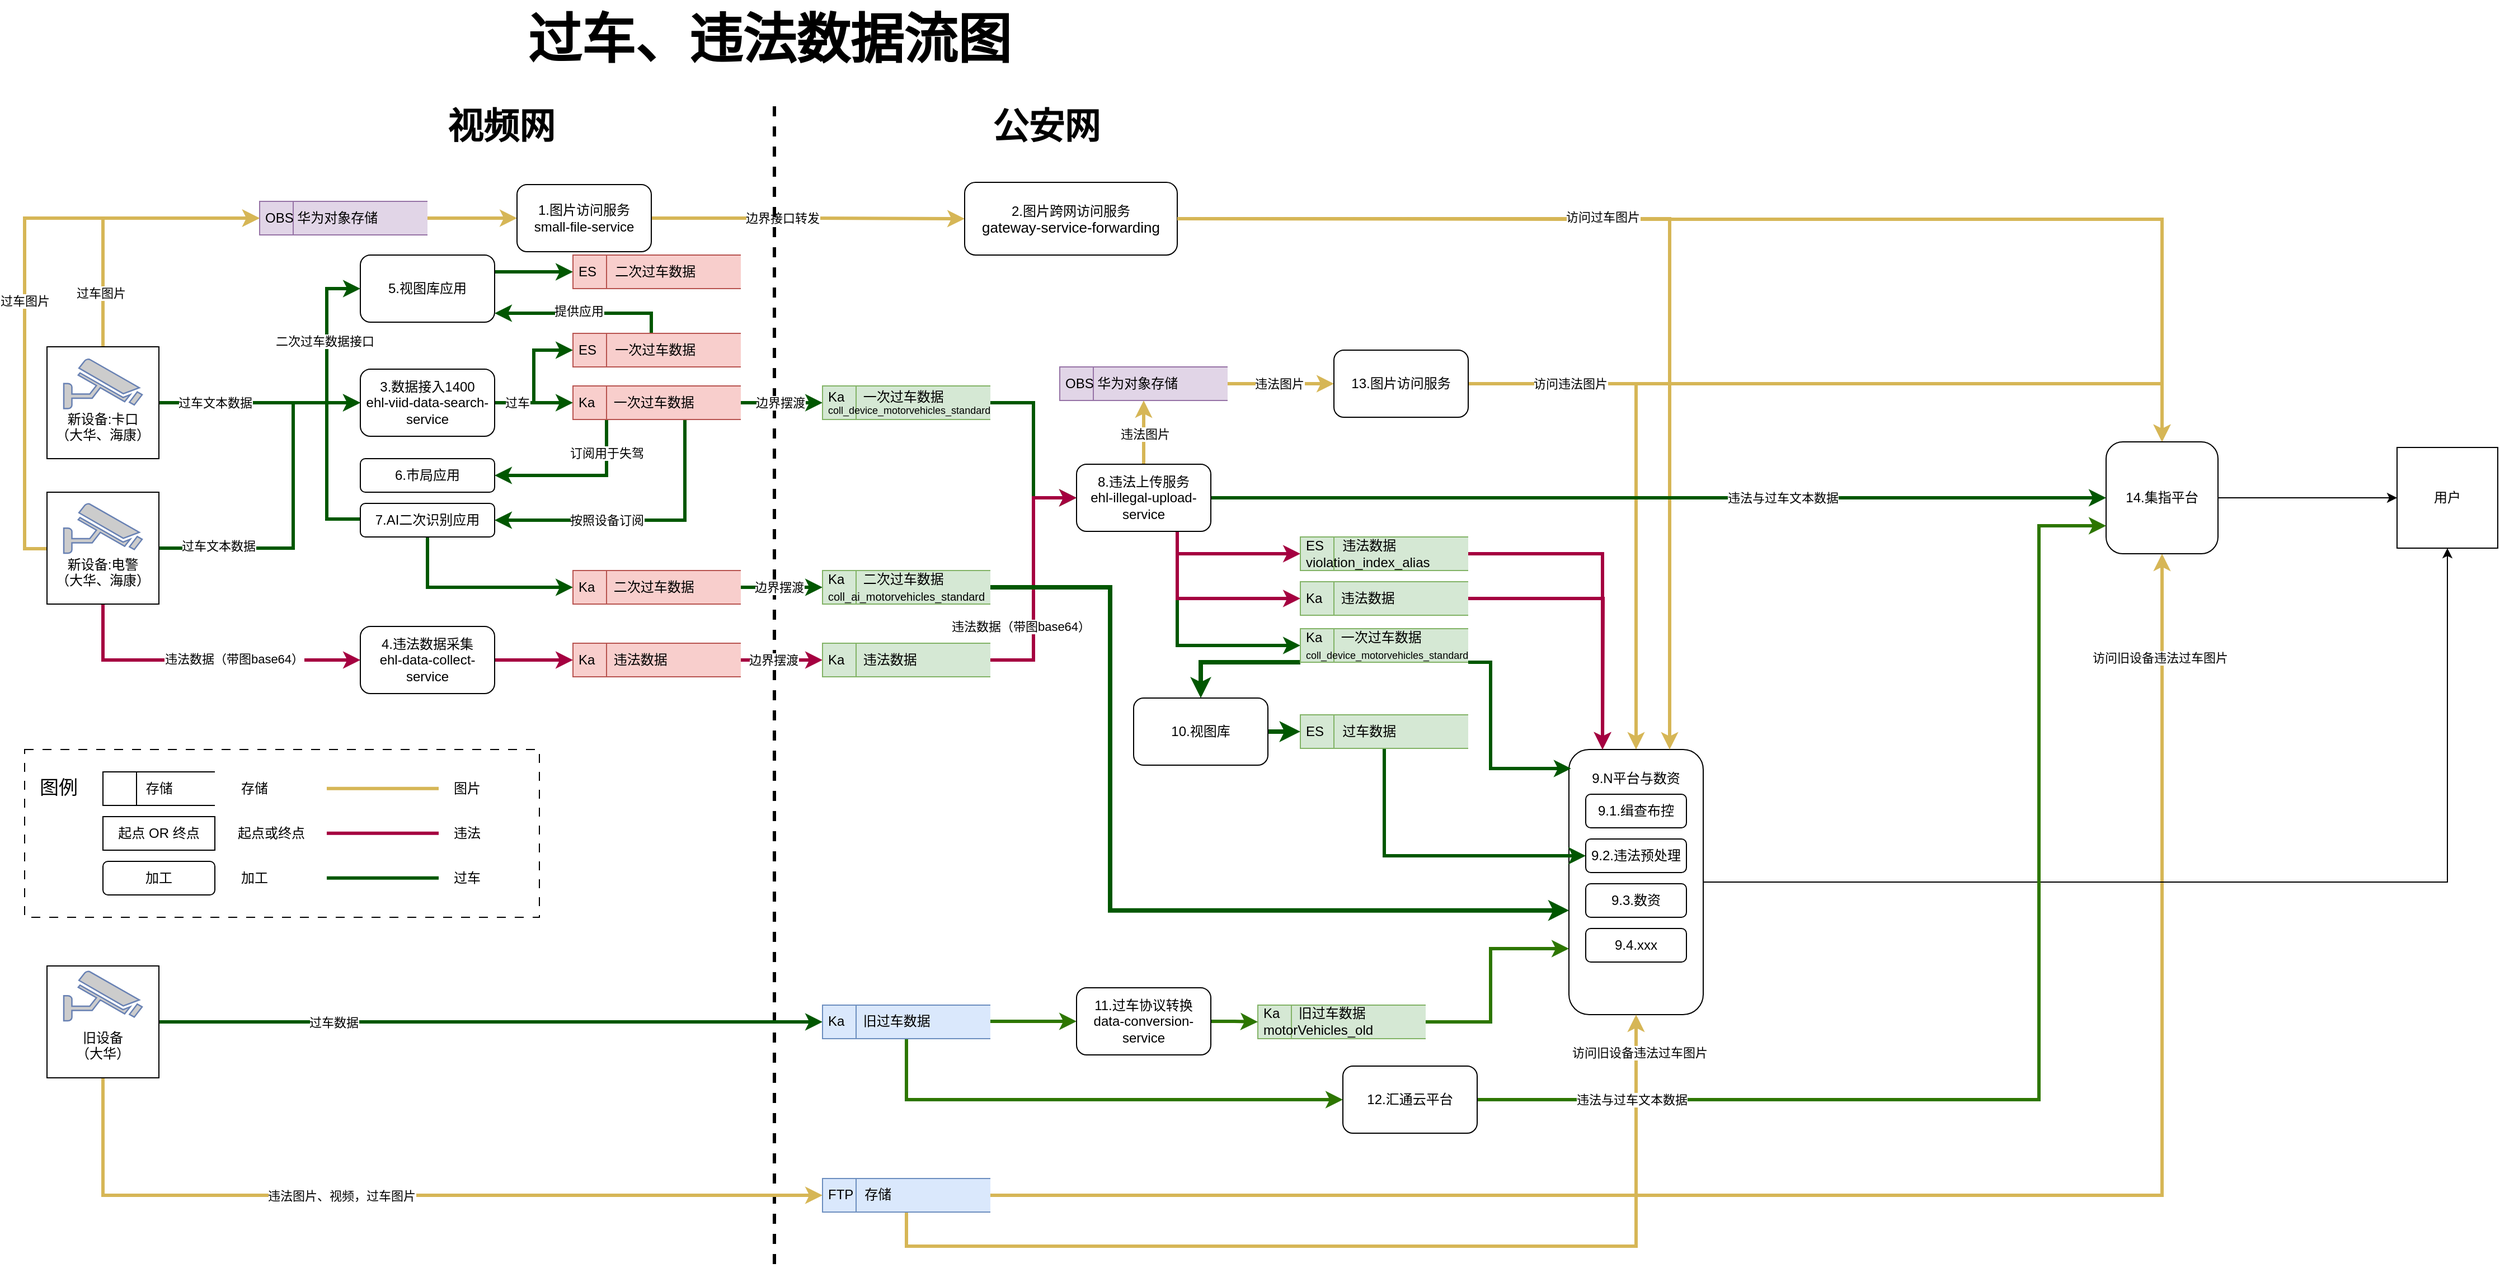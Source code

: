 <mxfile version="21.6.8" type="device" pages="3">
  <diagram id="a1gr5G-wi3xDLKFeVlfK" name="0层DFD">
    <mxGraphModel dx="1431" dy="1649" grid="1" gridSize="10" guides="1" tooltips="1" connect="1" arrows="1" fold="1" page="1" pageScale="1" pageWidth="827" pageHeight="1169" math="0" shadow="0">
      <root>
        <mxCell id="0" />
        <mxCell id="1" parent="0" />
        <mxCell id="UC0qgGCW1SO5aXKnt9pL-7" style="edgeStyle=orthogonalEdgeStyle;rounded=0;orthogonalLoop=1;jettySize=auto;html=1;exitX=1;exitY=0.5;exitDx=0;exitDy=0;entryX=0.5;entryY=0;entryDx=0;entryDy=0;fillColor=#fff2cc;strokeColor=#d6b656;strokeWidth=3;" edge="1" parent="1" source="GQ6E-3Pue0791LBvfLuz-81" target="GQ6E-3Pue0791LBvfLuz-92">
          <mxGeometry relative="1" as="geometry" />
        </mxCell>
        <mxCell id="GQ6E-3Pue0791LBvfLuz-92" value="9.N平台与数资&lt;br&gt;&lt;br&gt;&lt;br&gt;&lt;br&gt;&lt;br&gt;&lt;br&gt;&lt;br&gt;&lt;br&gt;&lt;br&gt;&lt;br&gt;&lt;br&gt;&lt;br&gt;&lt;br&gt;&lt;br&gt;" style="rounded=1;whiteSpace=wrap;html=1;" vertex="1" parent="1">
          <mxGeometry x="2290" y="680" width="120" height="237" as="geometry" />
        </mxCell>
        <mxCell id="GQ6E-3Pue0791LBvfLuz-1" value="" style="html=1;dashed=1;whiteSpace=wrap;fillColor=none;dashPattern=8 8;" vertex="1" parent="1">
          <mxGeometry x="910" y="680" width="460" height="150" as="geometry" />
        </mxCell>
        <mxCell id="GQ6E-3Pue0791LBvfLuz-2" style="edgeStyle=orthogonalEdgeStyle;rounded=0;orthogonalLoop=1;jettySize=auto;html=1;entryX=0;entryY=0.5;entryDx=0;entryDy=0;fillColor=#fff2cc;strokeColor=#d6b656;strokeWidth=3;" edge="1" parent="1" source="GQ6E-3Pue0791LBvfLuz-6" target="GQ6E-3Pue0791LBvfLuz-12">
          <mxGeometry relative="1" as="geometry">
            <Array as="points">
              <mxPoint x="980" y="205" />
            </Array>
          </mxGeometry>
        </mxCell>
        <mxCell id="GQ6E-3Pue0791LBvfLuz-3" value="过车图片" style="edgeLabel;html=1;align=center;verticalAlign=middle;resizable=0;points=[];" vertex="1" connectable="0" parent="GQ6E-3Pue0791LBvfLuz-2">
          <mxGeometry x="-0.589" y="2" relative="1" as="geometry">
            <mxPoint y="4" as="offset" />
          </mxGeometry>
        </mxCell>
        <mxCell id="GQ6E-3Pue0791LBvfLuz-4" style="edgeStyle=orthogonalEdgeStyle;rounded=0;orthogonalLoop=1;jettySize=auto;html=1;entryX=0;entryY=0.5;entryDx=0;entryDy=0;fillColor=#008a00;strokeColor=#005700;strokeWidth=3;" edge="1" parent="1" source="GQ6E-3Pue0791LBvfLuz-6" target="GQ6E-3Pue0791LBvfLuz-10">
          <mxGeometry relative="1" as="geometry" />
        </mxCell>
        <mxCell id="GQ6E-3Pue0791LBvfLuz-5" value="过车文本数据" style="edgeLabel;html=1;align=center;verticalAlign=middle;resizable=0;points=[];" vertex="1" connectable="0" parent="GQ6E-3Pue0791LBvfLuz-4">
          <mxGeometry x="-0.749" relative="1" as="geometry">
            <mxPoint x="27" as="offset" />
          </mxGeometry>
        </mxCell>
        <mxCell id="GQ6E-3Pue0791LBvfLuz-6" value="&lt;br&gt;&lt;br&gt;&lt;br&gt;新设备:卡口&lt;br&gt;（大华、海康）" style="whiteSpace=wrap;html=1;aspect=fixed;" vertex="1" parent="1">
          <mxGeometry x="930" y="320" width="100" height="100" as="geometry" />
        </mxCell>
        <mxCell id="GQ6E-3Pue0791LBvfLuz-7" style="edgeStyle=orthogonalEdgeStyle;rounded=0;orthogonalLoop=1;jettySize=auto;html=1;entryX=0;entryY=0.5;entryDx=0;entryDy=0;fillColor=#008a00;strokeColor=#005700;strokeWidth=3;" edge="1" parent="1" source="GQ6E-3Pue0791LBvfLuz-10" target="GQ6E-3Pue0791LBvfLuz-57">
          <mxGeometry relative="1" as="geometry" />
        </mxCell>
        <mxCell id="GQ6E-3Pue0791LBvfLuz-8" style="edgeStyle=orthogonalEdgeStyle;rounded=0;orthogonalLoop=1;jettySize=auto;html=1;entryX=0;entryY=0.5;entryDx=0;entryDy=0;fillColor=#008a00;strokeColor=#005700;strokeWidth=3;" edge="1" parent="1" source="GQ6E-3Pue0791LBvfLuz-10" target="GQ6E-3Pue0791LBvfLuz-65">
          <mxGeometry relative="1" as="geometry" />
        </mxCell>
        <mxCell id="GQ6E-3Pue0791LBvfLuz-9" value="过车" style="edgeLabel;html=1;align=center;verticalAlign=middle;resizable=0;points=[];" vertex="1" connectable="0" parent="GQ6E-3Pue0791LBvfLuz-8">
          <mxGeometry x="-0.781" relative="1" as="geometry">
            <mxPoint x="7" as="offset" />
          </mxGeometry>
        </mxCell>
        <mxCell id="GQ6E-3Pue0791LBvfLuz-10" value="3.数据接入1400&lt;br&gt;ehl-viid-data-search-service" style="rounded=1;whiteSpace=wrap;html=1;" vertex="1" parent="1">
          <mxGeometry x="1210" y="340" width="120" height="60" as="geometry" />
        </mxCell>
        <mxCell id="GQ6E-3Pue0791LBvfLuz-11" style="edgeStyle=orthogonalEdgeStyle;rounded=0;orthogonalLoop=1;jettySize=auto;html=1;entryX=0;entryY=0.5;entryDx=0;entryDy=0;fillColor=#fff2cc;strokeColor=#d6b656;strokeWidth=3;" edge="1" parent="1" source="GQ6E-3Pue0791LBvfLuz-12" target="GQ6E-3Pue0791LBvfLuz-15">
          <mxGeometry relative="1" as="geometry" />
        </mxCell>
        <mxCell id="GQ6E-3Pue0791LBvfLuz-12" value="OBS 华为对象存储" style="html=1;dashed=0;whiteSpace=wrap;shape=mxgraph.dfd.dataStoreID;align=left;spacingLeft=3;points=[[0,0],[0.5,0],[1,0],[0,0.5],[1,0.5],[0,1],[0.5,1],[1,1]];fillColor=#e1d5e7;strokeColor=#9673a6;" vertex="1" parent="1">
          <mxGeometry x="1120" y="190" width="150" height="30" as="geometry" />
        </mxCell>
        <mxCell id="GQ6E-3Pue0791LBvfLuz-13" style="edgeStyle=orthogonalEdgeStyle;rounded=0;orthogonalLoop=1;jettySize=auto;html=1;entryX=0;entryY=0.5;entryDx=0;entryDy=0;fillColor=#fff2cc;strokeColor=#d6b656;strokeWidth=3;" edge="1" parent="1" source="GQ6E-3Pue0791LBvfLuz-15" target="GQ6E-3Pue0791LBvfLuz-18">
          <mxGeometry relative="1" as="geometry" />
        </mxCell>
        <mxCell id="GQ6E-3Pue0791LBvfLuz-14" value="边界接口转发" style="edgeLabel;html=1;align=center;verticalAlign=middle;resizable=0;points=[];" vertex="1" connectable="0" parent="GQ6E-3Pue0791LBvfLuz-13">
          <mxGeometry x="-0.166" relative="1" as="geometry">
            <mxPoint as="offset" />
          </mxGeometry>
        </mxCell>
        <mxCell id="GQ6E-3Pue0791LBvfLuz-15" value="1.图片访问服务&lt;br&gt;small-file-service" style="rounded=1;whiteSpace=wrap;html=1;" vertex="1" parent="1">
          <mxGeometry x="1350" y="175" width="120" height="60" as="geometry" />
        </mxCell>
        <mxCell id="GQ6E-3Pue0791LBvfLuz-16" value="" style="endArrow=none;dashed=1;html=1;rounded=0;strokeWidth=3;" edge="1" parent="1">
          <mxGeometry width="50" height="50" relative="1" as="geometry">
            <mxPoint x="1580" y="1140" as="sourcePoint" />
            <mxPoint x="1580" y="100" as="targetPoint" />
          </mxGeometry>
        </mxCell>
        <mxCell id="GQ6E-3Pue0791LBvfLuz-17" value="&lt;font style=&quot;font-size: 32px;&quot;&gt;视频网&amp;nbsp; &amp;nbsp; &amp;nbsp; &amp;nbsp; &amp;nbsp; &amp;nbsp; &amp;nbsp; &amp;nbsp; &amp;nbsp; &amp;nbsp; &amp;nbsp; &amp;nbsp; &amp;nbsp; &amp;nbsp; &amp;nbsp; &amp;nbsp; &amp;nbsp; &amp;nbsp; &amp;nbsp; &amp;nbsp; &amp;nbsp; &amp;nbsp; 公安网&lt;/font&gt;" style="text;html=1;align=center;verticalAlign=middle;resizable=0;points=[];autosize=1;strokeColor=none;fillColor=none;fontStyle=1" vertex="1" parent="1">
          <mxGeometry x="1274" y="98" width="610" height="50" as="geometry" />
        </mxCell>
        <mxCell id="UC0qgGCW1SO5aXKnt9pL-8" style="edgeStyle=orthogonalEdgeStyle;rounded=0;orthogonalLoop=1;jettySize=auto;html=1;exitX=1;exitY=0.5;exitDx=0;exitDy=0;entryX=0.75;entryY=0;entryDx=0;entryDy=0;fillColor=#fff2cc;strokeColor=#d6b656;strokeWidth=3;" edge="1" parent="1" source="GQ6E-3Pue0791LBvfLuz-18" target="GQ6E-3Pue0791LBvfLuz-92">
          <mxGeometry relative="1" as="geometry" />
        </mxCell>
        <mxCell id="GQ6E-3Pue0791LBvfLuz-18" value="2.图片跨网访问服务&lt;br&gt;&lt;span style=&quot;font-size: 13px;&quot;&gt;gateway-service-forwarding&lt;/span&gt;" style="rounded=1;whiteSpace=wrap;html=1;" vertex="1" parent="1">
          <mxGeometry x="1750" y="173" width="190" height="65" as="geometry" />
        </mxCell>
        <mxCell id="GQ6E-3Pue0791LBvfLuz-19" style="edgeStyle=orthogonalEdgeStyle;rounded=0;orthogonalLoop=1;jettySize=auto;html=1;entryX=1;entryY=0.5;entryDx=0;entryDy=0;fillColor=#fff2cc;strokeColor=#d6b656;strokeWidth=3;startArrow=classic;startFill=1;endArrow=none;endFill=0;" edge="1" parent="1" source="GQ6E-3Pue0791LBvfLuz-25" target="GQ6E-3Pue0791LBvfLuz-18">
          <mxGeometry relative="1" as="geometry">
            <Array as="points">
              <mxPoint x="2320" y="206" />
              <mxPoint x="2105" y="206" />
            </Array>
          </mxGeometry>
        </mxCell>
        <mxCell id="GQ6E-3Pue0791LBvfLuz-20" value="访问过车图片" style="edgeLabel;html=1;align=center;verticalAlign=middle;resizable=0;points=[];" vertex="1" connectable="0" parent="GQ6E-3Pue0791LBvfLuz-19">
          <mxGeometry x="-0.748" relative="1" as="geometry">
            <mxPoint x="-500" y="-65" as="offset" />
          </mxGeometry>
        </mxCell>
        <mxCell id="GQ6E-3Pue0791LBvfLuz-21" style="edgeStyle=orthogonalEdgeStyle;rounded=0;orthogonalLoop=1;jettySize=auto;html=1;entryX=1;entryY=0.5;entryDx=0;entryDy=0;exitX=0.5;exitY=0;exitDx=0;exitDy=0;fillColor=#fff2cc;strokeColor=#d6b656;strokeWidth=3;endArrow=none;endFill=0;startArrow=classic;startFill=1;" edge="1" parent="1" source="GQ6E-3Pue0791LBvfLuz-25" target="GQ6E-3Pue0791LBvfLuz-81">
          <mxGeometry relative="1" as="geometry">
            <Array as="points">
              <mxPoint x="2820" y="353" />
            </Array>
          </mxGeometry>
        </mxCell>
        <mxCell id="GQ6E-3Pue0791LBvfLuz-22" value="访问违法图片" style="edgeLabel;html=1;align=center;verticalAlign=middle;resizable=0;points=[];" vertex="1" connectable="0" parent="GQ6E-3Pue0791LBvfLuz-21">
          <mxGeometry x="0.635" relative="1" as="geometry">
            <mxPoint x="-32" as="offset" />
          </mxGeometry>
        </mxCell>
        <mxCell id="GQ6E-3Pue0791LBvfLuz-23" style="edgeStyle=orthogonalEdgeStyle;rounded=0;orthogonalLoop=1;jettySize=auto;html=1;exitX=0.5;exitY=1;exitDx=0;exitDy=0;entryX=1;entryY=0.5;entryDx=0;entryDy=0;fillColor=#fff2cc;strokeColor=#d6b656;strokeWidth=3;endArrow=none;endFill=0;startArrow=classic;startFill=1;" edge="1" parent="1" source="GQ6E-3Pue0791LBvfLuz-25" target="GQ6E-3Pue0791LBvfLuz-95">
          <mxGeometry relative="1" as="geometry" />
        </mxCell>
        <mxCell id="GQ6E-3Pue0791LBvfLuz-24" value="访问旧设备违法过车图片" style="edgeLabel;html=1;align=center;verticalAlign=middle;resizable=0;points=[];" vertex="1" connectable="0" parent="GQ6E-3Pue0791LBvfLuz-23">
          <mxGeometry x="-0.886" y="-2" relative="1" as="geometry">
            <mxPoint as="offset" />
          </mxGeometry>
        </mxCell>
        <mxCell id="UC0qgGCW1SO5aXKnt9pL-5" style="edgeStyle=orthogonalEdgeStyle;rounded=0;orthogonalLoop=1;jettySize=auto;html=1;exitX=1;exitY=0.5;exitDx=0;exitDy=0;" edge="1" parent="1" source="GQ6E-3Pue0791LBvfLuz-25" target="GQ6E-3Pue0791LBvfLuz-124">
          <mxGeometry relative="1" as="geometry" />
        </mxCell>
        <mxCell id="GQ6E-3Pue0791LBvfLuz-25" value="14.集指平台" style="whiteSpace=wrap;html=1;aspect=fixed;rounded=1;" vertex="1" parent="1">
          <mxGeometry x="2770" y="405" width="100" height="100" as="geometry" />
        </mxCell>
        <mxCell id="GQ6E-3Pue0791LBvfLuz-26" style="edgeStyle=orthogonalEdgeStyle;rounded=0;orthogonalLoop=1;jettySize=auto;html=1;entryX=0;entryY=0.5;entryDx=0;entryDy=0;fillColor=#008a00;strokeColor=#005700;strokeWidth=3;shadow=0;" edge="1" parent="1" source="GQ6E-3Pue0791LBvfLuz-33" target="GQ6E-3Pue0791LBvfLuz-25">
          <mxGeometry relative="1" as="geometry" />
        </mxCell>
        <mxCell id="GQ6E-3Pue0791LBvfLuz-27" value="违法与过车文本数据" style="edgeLabel;html=1;align=center;verticalAlign=middle;resizable=0;points=[];" vertex="1" connectable="0" parent="GQ6E-3Pue0791LBvfLuz-26">
          <mxGeometry x="-0.131" y="-1" relative="1" as="geometry">
            <mxPoint x="163" y="-1" as="offset" />
          </mxGeometry>
        </mxCell>
        <mxCell id="GQ6E-3Pue0791LBvfLuz-28" style="edgeStyle=orthogonalEdgeStyle;rounded=0;orthogonalLoop=1;jettySize=auto;html=1;fillColor=#fff2cc;strokeColor=#d6b656;strokeWidth=3;" edge="1" parent="1" source="GQ6E-3Pue0791LBvfLuz-33" target="GQ6E-3Pue0791LBvfLuz-80">
          <mxGeometry relative="1" as="geometry" />
        </mxCell>
        <mxCell id="GQ6E-3Pue0791LBvfLuz-29" value="违法图片" style="edgeLabel;html=1;align=center;verticalAlign=middle;resizable=0;points=[];" vertex="1" connectable="0" parent="GQ6E-3Pue0791LBvfLuz-28">
          <mxGeometry x="-0.05" y="-1" relative="1" as="geometry">
            <mxPoint as="offset" />
          </mxGeometry>
        </mxCell>
        <mxCell id="GQ6E-3Pue0791LBvfLuz-30" style="edgeStyle=orthogonalEdgeStyle;rounded=0;orthogonalLoop=1;jettySize=auto;html=1;exitX=0.75;exitY=1;exitDx=0;exitDy=0;entryX=0;entryY=0.5;entryDx=0;entryDy=0;fillColor=#008a00;strokeColor=#005700;strokeWidth=3;" edge="1" parent="1" source="GQ6E-3Pue0791LBvfLuz-33" target="GQ6E-3Pue0791LBvfLuz-84">
          <mxGeometry relative="1" as="geometry" />
        </mxCell>
        <mxCell id="GQ6E-3Pue0791LBvfLuz-31" style="edgeStyle=orthogonalEdgeStyle;rounded=0;orthogonalLoop=1;jettySize=auto;html=1;exitX=0.75;exitY=1;exitDx=0;exitDy=0;entryX=0;entryY=0.5;entryDx=0;entryDy=0;fillColor=#d80073;strokeColor=#A50040;strokeWidth=3;" edge="1" parent="1" source="GQ6E-3Pue0791LBvfLuz-33" target="GQ6E-3Pue0791LBvfLuz-104">
          <mxGeometry relative="1" as="geometry" />
        </mxCell>
        <mxCell id="GQ6E-3Pue0791LBvfLuz-32" style="edgeStyle=orthogonalEdgeStyle;rounded=0;orthogonalLoop=1;jettySize=auto;html=1;exitX=0.75;exitY=1;exitDx=0;exitDy=0;entryX=0;entryY=0.5;entryDx=0;entryDy=0;fillColor=#d80073;strokeColor=#A50040;strokeWidth=3;" edge="1" parent="1" source="GQ6E-3Pue0791LBvfLuz-33" target="GQ6E-3Pue0791LBvfLuz-119">
          <mxGeometry relative="1" as="geometry" />
        </mxCell>
        <mxCell id="GQ6E-3Pue0791LBvfLuz-33" value="8.违法上传服务&lt;br&gt;ehl-illegal-upload-service" style="rounded=1;whiteSpace=wrap;html=1;" vertex="1" parent="1">
          <mxGeometry x="1850" y="425" width="120" height="60" as="geometry" />
        </mxCell>
        <mxCell id="GQ6E-3Pue0791LBvfLuz-34" style="edgeStyle=orthogonalEdgeStyle;rounded=0;orthogonalLoop=1;jettySize=auto;html=1;entryX=0;entryY=0.5;entryDx=0;entryDy=0;fillColor=#008a00;strokeColor=#005700;strokeWidth=3;" edge="1" parent="1" source="GQ6E-3Pue0791LBvfLuz-40" target="GQ6E-3Pue0791LBvfLuz-10">
          <mxGeometry relative="1" as="geometry">
            <Array as="points">
              <mxPoint x="1150" y="500" />
              <mxPoint x="1150" y="370" />
            </Array>
          </mxGeometry>
        </mxCell>
        <mxCell id="GQ6E-3Pue0791LBvfLuz-35" value="过车文本数据" style="edgeLabel;html=1;align=center;verticalAlign=middle;resizable=0;points=[];" vertex="1" connectable="0" parent="GQ6E-3Pue0791LBvfLuz-34">
          <mxGeometry x="-0.658" y="2" relative="1" as="geometry">
            <mxPoint as="offset" />
          </mxGeometry>
        </mxCell>
        <mxCell id="GQ6E-3Pue0791LBvfLuz-36" style="edgeStyle=orthogonalEdgeStyle;rounded=0;orthogonalLoop=1;jettySize=auto;html=1;entryX=0;entryY=0.5;entryDx=0;entryDy=0;fillColor=#d80073;strokeColor=#A50040;strokeWidth=3;" edge="1" parent="1" source="GQ6E-3Pue0791LBvfLuz-40" target="GQ6E-3Pue0791LBvfLuz-47">
          <mxGeometry relative="1" as="geometry">
            <Array as="points">
              <mxPoint x="980" y="600" />
            </Array>
          </mxGeometry>
        </mxCell>
        <mxCell id="GQ6E-3Pue0791LBvfLuz-37" value="违法数据（带图base64）" style="edgeLabel;html=1;align=center;verticalAlign=middle;resizable=0;points=[];" vertex="1" connectable="0" parent="GQ6E-3Pue0791LBvfLuz-36">
          <mxGeometry x="0.194" y="1" relative="1" as="geometry">
            <mxPoint as="offset" />
          </mxGeometry>
        </mxCell>
        <mxCell id="GQ6E-3Pue0791LBvfLuz-38" style="edgeStyle=orthogonalEdgeStyle;rounded=0;orthogonalLoop=1;jettySize=auto;html=1;fillColor=#fff2cc;strokeColor=#d6b656;strokeWidth=3;entryX=0;entryY=0.5;entryDx=0;entryDy=0;entryPerimeter=0;" edge="1" parent="1" target="GQ6E-3Pue0791LBvfLuz-12">
          <mxGeometry relative="1" as="geometry">
            <Array as="points">
              <mxPoint x="910" y="501" />
              <mxPoint x="910" y="205" />
            </Array>
            <mxPoint x="950" y="500.5" as="sourcePoint" />
            <mxPoint x="1110" y="210" as="targetPoint" />
          </mxGeometry>
        </mxCell>
        <mxCell id="GQ6E-3Pue0791LBvfLuz-39" value="过车图片" style="edgeLabel;html=1;align=center;verticalAlign=middle;resizable=0;points=[];" vertex="1" connectable="0" parent="GQ6E-3Pue0791LBvfLuz-38">
          <mxGeometry x="-0.042" relative="1" as="geometry">
            <mxPoint as="offset" />
          </mxGeometry>
        </mxCell>
        <mxCell id="GQ6E-3Pue0791LBvfLuz-40" value="&lt;br&gt;&lt;br&gt;&lt;br&gt;新设备:电警&lt;br&gt;（大华、海康）" style="whiteSpace=wrap;html=1;aspect=fixed;" vertex="1" parent="1">
          <mxGeometry x="930" y="450" width="100" height="100" as="geometry" />
        </mxCell>
        <mxCell id="GQ6E-3Pue0791LBvfLuz-41" style="edgeStyle=orthogonalEdgeStyle;rounded=0;orthogonalLoop=1;jettySize=auto;html=1;entryX=0;entryY=0.5;entryDx=0;entryDy=0;strokeWidth=3;fillColor=#008a00;strokeColor=#005700;" edge="1" parent="1" source="GQ6E-3Pue0791LBvfLuz-45" target="GQ6E-3Pue0791LBvfLuz-98">
          <mxGeometry relative="1" as="geometry" />
        </mxCell>
        <mxCell id="GQ6E-3Pue0791LBvfLuz-42" value="过车数据" style="edgeLabel;html=1;align=center;verticalAlign=middle;resizable=0;points=[];" vertex="1" connectable="0" parent="GQ6E-3Pue0791LBvfLuz-41">
          <mxGeometry x="-0.475" y="-3" relative="1" as="geometry">
            <mxPoint y="-3" as="offset" />
          </mxGeometry>
        </mxCell>
        <mxCell id="GQ6E-3Pue0791LBvfLuz-43" style="edgeStyle=orthogonalEdgeStyle;rounded=0;orthogonalLoop=1;jettySize=auto;html=1;entryX=0;entryY=0.5;entryDx=0;entryDy=0;fillColor=#fff2cc;strokeColor=#d6b656;strokeWidth=3;" edge="1" parent="1" source="GQ6E-3Pue0791LBvfLuz-45" target="GQ6E-3Pue0791LBvfLuz-95">
          <mxGeometry relative="1" as="geometry">
            <Array as="points">
              <mxPoint x="980" y="1078.48" />
            </Array>
          </mxGeometry>
        </mxCell>
        <mxCell id="GQ6E-3Pue0791LBvfLuz-44" value="违法图片、视频，过车图片" style="edgeLabel;html=1;align=center;verticalAlign=middle;resizable=0;points=[];" vertex="1" connectable="0" parent="GQ6E-3Pue0791LBvfLuz-43">
          <mxGeometry x="-0.153" relative="1" as="geometry">
            <mxPoint x="1" as="offset" />
          </mxGeometry>
        </mxCell>
        <mxCell id="GQ6E-3Pue0791LBvfLuz-45" value="&lt;br&gt;&lt;br&gt;&lt;br&gt;旧设备&lt;br&gt;（大华）" style="whiteSpace=wrap;html=1;aspect=fixed;" vertex="1" parent="1">
          <mxGeometry x="930" y="873.48" width="100" height="100" as="geometry" />
        </mxCell>
        <mxCell id="GQ6E-3Pue0791LBvfLuz-46" style="edgeStyle=orthogonalEdgeStyle;rounded=0;orthogonalLoop=1;jettySize=auto;html=1;entryX=0;entryY=0.5;entryDx=0;entryDy=0;fillColor=#d80073;strokeColor=#A50040;strokeWidth=3;" edge="1" parent="1" source="GQ6E-3Pue0791LBvfLuz-47" target="GQ6E-3Pue0791LBvfLuz-50">
          <mxGeometry relative="1" as="geometry" />
        </mxCell>
        <mxCell id="GQ6E-3Pue0791LBvfLuz-47" value="4.违法数据采集&lt;br&gt;ehl-data-collect-service" style="rounded=1;whiteSpace=wrap;html=1;" vertex="1" parent="1">
          <mxGeometry x="1210" y="570" width="120" height="60" as="geometry" />
        </mxCell>
        <mxCell id="GQ6E-3Pue0791LBvfLuz-48" style="edgeStyle=orthogonalEdgeStyle;rounded=0;orthogonalLoop=1;jettySize=auto;html=1;entryX=0;entryY=0.5;entryDx=0;entryDy=0;fillColor=#d80073;strokeColor=#A50040;strokeWidth=3;" edge="1" parent="1" source="GQ6E-3Pue0791LBvfLuz-50" target="GQ6E-3Pue0791LBvfLuz-62">
          <mxGeometry relative="1" as="geometry" />
        </mxCell>
        <mxCell id="GQ6E-3Pue0791LBvfLuz-49" value="边界摆渡" style="edgeLabel;html=1;align=center;verticalAlign=middle;resizable=0;points=[];" vertex="1" connectable="0" parent="GQ6E-3Pue0791LBvfLuz-48">
          <mxGeometry x="-0.042" y="-4" relative="1" as="geometry">
            <mxPoint x="-6" y="-4" as="offset" />
          </mxGeometry>
        </mxCell>
        <mxCell id="GQ6E-3Pue0791LBvfLuz-50" value="Ka&amp;nbsp; &amp;nbsp; &amp;nbsp;违法数据" style="html=1;dashed=0;whiteSpace=wrap;shape=mxgraph.dfd.dataStoreID;align=left;spacingLeft=3;points=[[0,0],[0.5,0],[1,0],[0,0.5],[1,0.5],[0,1],[0.5,1],[1,1]];fillColor=#f8cecc;strokeColor=#b85450;" vertex="1" parent="1">
          <mxGeometry x="1400" y="585" width="150" height="30" as="geometry" />
        </mxCell>
        <mxCell id="GQ6E-3Pue0791LBvfLuz-51" style="edgeStyle=orthogonalEdgeStyle;rounded=0;orthogonalLoop=1;jettySize=auto;html=1;entryX=0;entryY=0.5;entryDx=0;entryDy=0;fillColor=#008a00;strokeColor=#005700;strokeWidth=3;" edge="1" parent="1" source="GQ6E-3Pue0791LBvfLuz-57" target="GQ6E-3Pue0791LBvfLuz-59">
          <mxGeometry relative="1" as="geometry" />
        </mxCell>
        <mxCell id="GQ6E-3Pue0791LBvfLuz-52" value="边界摆渡" style="edgeLabel;html=1;align=center;verticalAlign=middle;resizable=0;points=[];" vertex="1" connectable="0" parent="GQ6E-3Pue0791LBvfLuz-51">
          <mxGeometry x="-0.143" y="-3" relative="1" as="geometry">
            <mxPoint x="3" y="-3" as="offset" />
          </mxGeometry>
        </mxCell>
        <mxCell id="GQ6E-3Pue0791LBvfLuz-53" style="edgeStyle=orthogonalEdgeStyle;rounded=0;orthogonalLoop=1;jettySize=auto;html=1;entryX=1;entryY=0.5;entryDx=0;entryDy=0;fillColor=#008a00;strokeColor=#005700;strokeWidth=3;" edge="1" parent="1" source="GQ6E-3Pue0791LBvfLuz-57" target="GQ6E-3Pue0791LBvfLuz-68">
          <mxGeometry relative="1" as="geometry">
            <Array as="points">
              <mxPoint x="1430" y="435" />
            </Array>
          </mxGeometry>
        </mxCell>
        <mxCell id="GQ6E-3Pue0791LBvfLuz-54" value="订阅用于失驾" style="edgeLabel;html=1;align=center;verticalAlign=middle;resizable=0;points=[];" vertex="1" connectable="0" parent="GQ6E-3Pue0791LBvfLuz-53">
          <mxGeometry x="0.282" y="1" relative="1" as="geometry">
            <mxPoint x="46" y="-21" as="offset" />
          </mxGeometry>
        </mxCell>
        <mxCell id="GQ6E-3Pue0791LBvfLuz-55" style="edgeStyle=orthogonalEdgeStyle;rounded=0;orthogonalLoop=1;jettySize=auto;html=1;entryX=1;entryY=0.5;entryDx=0;entryDy=0;fillColor=#008a00;strokeColor=#005700;strokeWidth=3;" edge="1" parent="1" source="GQ6E-3Pue0791LBvfLuz-57" target="GQ6E-3Pue0791LBvfLuz-72">
          <mxGeometry relative="1" as="geometry">
            <Array as="points">
              <mxPoint x="1500" y="475" />
            </Array>
          </mxGeometry>
        </mxCell>
        <mxCell id="GQ6E-3Pue0791LBvfLuz-56" value="按照设备订阅" style="edgeLabel;html=1;align=center;verticalAlign=middle;resizable=0;points=[];" vertex="1" connectable="0" parent="GQ6E-3Pue0791LBvfLuz-55">
          <mxGeometry x="0.456" y="-1" relative="1" as="geometry">
            <mxPoint x="29" y="1" as="offset" />
          </mxGeometry>
        </mxCell>
        <mxCell id="GQ6E-3Pue0791LBvfLuz-57" value="Ka&amp;nbsp; &amp;nbsp; &amp;nbsp;一次过车数据" style="html=1;dashed=0;whiteSpace=wrap;shape=mxgraph.dfd.dataStoreID;align=left;spacingLeft=3;points=[[0,0],[0.5,0],[1,0],[0,0.5],[1,0.5],[0,1],[0.5,1],[1,1]];fillColor=#f8cecc;strokeColor=#b85450;" vertex="1" parent="1">
          <mxGeometry x="1400" y="355" width="150" height="30" as="geometry" />
        </mxCell>
        <mxCell id="GQ6E-3Pue0791LBvfLuz-58" style="edgeStyle=orthogonalEdgeStyle;rounded=0;orthogonalLoop=1;jettySize=auto;html=1;entryX=0;entryY=0.5;entryDx=0;entryDy=0;fillColor=#008a00;strokeColor=#005700;strokeWidth=3;" edge="1" parent="1" source="GQ6E-3Pue0791LBvfLuz-59" target="GQ6E-3Pue0791LBvfLuz-33">
          <mxGeometry relative="1" as="geometry" />
        </mxCell>
        <mxCell id="GQ6E-3Pue0791LBvfLuz-59" value="Ka&amp;nbsp; &amp;nbsp; &amp;nbsp;一次过车数据&lt;br&gt;&lt;div style=&quot;font-size: 9px;&quot;&gt;coll_device_&lt;span style=&quot;background-color: initial;&quot;&gt;motorvehicles_standard&lt;/span&gt;&lt;/div&gt;" style="html=1;dashed=0;whiteSpace=wrap;shape=mxgraph.dfd.dataStoreID;align=left;spacingLeft=3;points=[[0,0],[0.5,0],[1,0],[0,0.5],[1,0.5],[0,1],[0.5,1],[1,1]];fillColor=#d5e8d4;strokeColor=#82b366;" vertex="1" parent="1">
          <mxGeometry x="1623" y="355" width="150" height="30" as="geometry" />
        </mxCell>
        <mxCell id="GQ6E-3Pue0791LBvfLuz-60" style="edgeStyle=orthogonalEdgeStyle;rounded=0;orthogonalLoop=1;jettySize=auto;html=1;entryX=0;entryY=0.5;entryDx=0;entryDy=0;fillColor=#d80073;strokeColor=#A50040;strokeWidth=3;" edge="1" parent="1" source="GQ6E-3Pue0791LBvfLuz-62" target="GQ6E-3Pue0791LBvfLuz-33">
          <mxGeometry relative="1" as="geometry" />
        </mxCell>
        <mxCell id="GQ6E-3Pue0791LBvfLuz-61" value="违法数据（带图base64）" style="edgeLabel;html=1;align=center;verticalAlign=middle;resizable=0;points=[];" vertex="1" connectable="0" parent="GQ6E-3Pue0791LBvfLuz-60">
          <mxGeometry x="-0.729" y="-1" relative="1" as="geometry">
            <mxPoint x="-3" y="-31" as="offset" />
          </mxGeometry>
        </mxCell>
        <mxCell id="GQ6E-3Pue0791LBvfLuz-62" value="Ka&amp;nbsp; &amp;nbsp; &amp;nbsp;违法数据" style="html=1;dashed=0;whiteSpace=wrap;shape=mxgraph.dfd.dataStoreID;align=left;spacingLeft=3;points=[[0,0],[0.5,0],[1,0],[0,0.5],[1,0.5],[0,1],[0.5,1],[1,1]];fillColor=#d5e8d4;strokeColor=#82b366;" vertex="1" parent="1">
          <mxGeometry x="1623" y="585" width="150" height="30" as="geometry" />
        </mxCell>
        <mxCell id="GQ6E-3Pue0791LBvfLuz-63" style="edgeStyle=orthogonalEdgeStyle;rounded=0;orthogonalLoop=1;jettySize=auto;html=1;fillColor=#008a00;strokeColor=#005700;strokeWidth=3;entryX=1;entryY=0.867;entryDx=0;entryDy=0;entryPerimeter=0;" edge="1" parent="1" source="GQ6E-3Pue0791LBvfLuz-65" target="GQ6E-3Pue0791LBvfLuz-67">
          <mxGeometry relative="1" as="geometry">
            <Array as="points">
              <mxPoint x="1470" y="290" />
            </Array>
            <mxPoint x="1360" y="290" as="targetPoint" />
          </mxGeometry>
        </mxCell>
        <mxCell id="GQ6E-3Pue0791LBvfLuz-64" value="提供应用" style="edgeLabel;html=1;align=center;verticalAlign=middle;resizable=0;points=[];" vertex="1" connectable="0" parent="GQ6E-3Pue0791LBvfLuz-63">
          <mxGeometry x="0.054" y="-2" relative="1" as="geometry">
            <mxPoint as="offset" />
          </mxGeometry>
        </mxCell>
        <mxCell id="GQ6E-3Pue0791LBvfLuz-65" value="ES&amp;nbsp; &amp;nbsp; &amp;nbsp;一次过车数据" style="html=1;dashed=0;whiteSpace=wrap;shape=mxgraph.dfd.dataStoreID;align=left;spacingLeft=3;points=[[0,0],[0.5,0],[1,0],[0,0.5],[1,0.5],[0,1],[0.5,1],[1,1]];fillColor=#f8cecc;strokeColor=#b85450;" vertex="1" parent="1">
          <mxGeometry x="1400" y="308" width="150" height="30" as="geometry" />
        </mxCell>
        <mxCell id="GQ6E-3Pue0791LBvfLuz-66" style="edgeStyle=orthogonalEdgeStyle;rounded=0;orthogonalLoop=1;jettySize=auto;html=1;exitX=1;exitY=0.25;exitDx=0;exitDy=0;entryX=0;entryY=0.5;entryDx=0;entryDy=0;strokeWidth=3;fillColor=#008a00;strokeColor=#005700;" edge="1" parent="1" source="GQ6E-3Pue0791LBvfLuz-67" target="GQ6E-3Pue0791LBvfLuz-123">
          <mxGeometry relative="1" as="geometry" />
        </mxCell>
        <mxCell id="GQ6E-3Pue0791LBvfLuz-67" value="5.视图库应用" style="rounded=1;whiteSpace=wrap;html=1;" vertex="1" parent="1">
          <mxGeometry x="1210" y="238" width="120" height="60" as="geometry" />
        </mxCell>
        <mxCell id="GQ6E-3Pue0791LBvfLuz-68" value="6.市局应用" style="rounded=1;whiteSpace=wrap;html=1;" vertex="1" parent="1">
          <mxGeometry x="1210" y="420" width="120" height="30" as="geometry" />
        </mxCell>
        <mxCell id="GQ6E-3Pue0791LBvfLuz-69" style="edgeStyle=orthogonalEdgeStyle;rounded=0;orthogonalLoop=1;jettySize=auto;html=1;entryX=0;entryY=0.5;entryDx=0;entryDy=0;fillColor=#008a00;strokeColor=#005700;strokeWidth=3;" edge="1" parent="1" source="GQ6E-3Pue0791LBvfLuz-72" target="GQ6E-3Pue0791LBvfLuz-75">
          <mxGeometry relative="1" as="geometry">
            <Array as="points">
              <mxPoint x="1270" y="535" />
            </Array>
          </mxGeometry>
        </mxCell>
        <mxCell id="GQ6E-3Pue0791LBvfLuz-70" style="edgeStyle=orthogonalEdgeStyle;rounded=0;orthogonalLoop=1;jettySize=auto;html=1;entryX=0;entryY=0.5;entryDx=0;entryDy=0;exitX=0;exitY=0.5;exitDx=0;exitDy=0;strokeWidth=3;fillColor=#008a00;strokeColor=#005700;" edge="1" parent="1" source="GQ6E-3Pue0791LBvfLuz-72" target="GQ6E-3Pue0791LBvfLuz-67">
          <mxGeometry relative="1" as="geometry">
            <mxPoint x="1200" y="473.5" as="sourcePoint" />
            <mxPoint x="1190" y="290" as="targetPoint" />
            <Array as="points">
              <mxPoint x="1210" y="474" />
              <mxPoint x="1180" y="474" />
              <mxPoint x="1180" y="268" />
            </Array>
          </mxGeometry>
        </mxCell>
        <mxCell id="GQ6E-3Pue0791LBvfLuz-71" value="二次过车数据接口" style="edgeLabel;html=1;align=center;verticalAlign=middle;resizable=0;points=[];" vertex="1" connectable="0" parent="GQ6E-3Pue0791LBvfLuz-70">
          <mxGeometry x="0.426" y="2" relative="1" as="geometry">
            <mxPoint as="offset" />
          </mxGeometry>
        </mxCell>
        <mxCell id="GQ6E-3Pue0791LBvfLuz-72" value="7.AI二次识别应用" style="rounded=1;whiteSpace=wrap;html=1;" vertex="1" parent="1">
          <mxGeometry x="1210" y="460" width="120" height="30" as="geometry" />
        </mxCell>
        <mxCell id="GQ6E-3Pue0791LBvfLuz-73" style="edgeStyle=orthogonalEdgeStyle;rounded=0;orthogonalLoop=1;jettySize=auto;html=1;fillColor=#008a00;strokeColor=#005700;strokeWidth=3;entryX=0;entryY=0.5;entryDx=0;entryDy=0;" edge="1" parent="1" source="GQ6E-3Pue0791LBvfLuz-75" target="GQ6E-3Pue0791LBvfLuz-77">
          <mxGeometry relative="1" as="geometry">
            <mxPoint x="1610" y="530" as="targetPoint" />
            <Array as="points">
              <mxPoint x="1610" y="535" />
              <mxPoint x="1610" y="535" />
            </Array>
          </mxGeometry>
        </mxCell>
        <mxCell id="GQ6E-3Pue0791LBvfLuz-74" value="边界摆渡" style="edgeLabel;html=1;align=center;verticalAlign=middle;resizable=0;points=[];" vertex="1" connectable="0" parent="GQ6E-3Pue0791LBvfLuz-73">
          <mxGeometry x="-0.305" y="-2" relative="1" as="geometry">
            <mxPoint x="8" y="-2" as="offset" />
          </mxGeometry>
        </mxCell>
        <mxCell id="GQ6E-3Pue0791LBvfLuz-75" value="Ka&amp;nbsp; &amp;nbsp; &amp;nbsp;二次过车数据" style="html=1;dashed=0;whiteSpace=wrap;shape=mxgraph.dfd.dataStoreID;align=left;spacingLeft=3;points=[[0,0],[0.5,0],[1,0],[0,0.5],[1,0.5],[0,1],[0.5,1],[1,1]];fillColor=#f8cecc;strokeColor=#b85450;" vertex="1" parent="1">
          <mxGeometry x="1400" y="520" width="150" height="30" as="geometry" />
        </mxCell>
        <mxCell id="GQ6E-3Pue0791LBvfLuz-76" style="edgeStyle=orthogonalEdgeStyle;rounded=0;orthogonalLoop=1;jettySize=auto;html=1;entryX=0.001;entryY=0.607;entryDx=0;entryDy=0;fillColor=#008a00;strokeColor=#005700;strokeWidth=4;entryPerimeter=0;" edge="1" parent="1" source="GQ6E-3Pue0791LBvfLuz-77" target="GQ6E-3Pue0791LBvfLuz-92">
          <mxGeometry relative="1" as="geometry">
            <Array as="points">
              <mxPoint x="1880" y="535" />
              <mxPoint x="1880" y="824" />
            </Array>
          </mxGeometry>
        </mxCell>
        <mxCell id="GQ6E-3Pue0791LBvfLuz-77" value="Ka&amp;nbsp; &amp;nbsp; &amp;nbsp;二次过车数据&lt;br&gt;&lt;font style=&quot;font-size: 10px;&quot;&gt;coll_ai_motorvehicles_standard&lt;/font&gt;" style="html=1;dashed=0;whiteSpace=wrap;shape=mxgraph.dfd.dataStoreID;align=left;spacingLeft=3;points=[[0,0],[0.5,0],[1,0],[0,0.5],[1,0.5],[0,1],[0.5,1],[1,1]];fillColor=#d5e8d4;strokeColor=#82b366;" vertex="1" parent="1">
          <mxGeometry x="1623" y="520" width="150" height="30" as="geometry" />
        </mxCell>
        <mxCell id="GQ6E-3Pue0791LBvfLuz-78" style="edgeStyle=orthogonalEdgeStyle;rounded=0;orthogonalLoop=1;jettySize=auto;html=1;entryX=0;entryY=0.5;entryDx=0;entryDy=0;fillColor=#fff2cc;strokeColor=#d6b656;strokeWidth=3;" edge="1" parent="1" source="GQ6E-3Pue0791LBvfLuz-80" target="GQ6E-3Pue0791LBvfLuz-81">
          <mxGeometry relative="1" as="geometry" />
        </mxCell>
        <mxCell id="GQ6E-3Pue0791LBvfLuz-79" value="违法图片" style="edgeLabel;html=1;align=center;verticalAlign=middle;resizable=0;points=[];" vertex="1" connectable="0" parent="GQ6E-3Pue0791LBvfLuz-78">
          <mxGeometry x="-0.371" y="-1" relative="1" as="geometry">
            <mxPoint x="16" y="-1" as="offset" />
          </mxGeometry>
        </mxCell>
        <mxCell id="GQ6E-3Pue0791LBvfLuz-80" value="OBS 华为对象存储" style="html=1;dashed=0;whiteSpace=wrap;shape=mxgraph.dfd.dataStoreID;align=left;spacingLeft=3;points=[[0,0],[0.5,0],[1,0],[0,0.5],[1,0.5],[0,1],[0.5,1],[1,1]];fillColor=#e1d5e7;strokeColor=#9673a6;" vertex="1" parent="1">
          <mxGeometry x="1835" y="338" width="150" height="30" as="geometry" />
        </mxCell>
        <mxCell id="GQ6E-3Pue0791LBvfLuz-81" value="13.图片访问服务" style="rounded=1;whiteSpace=wrap;html=1;" vertex="1" parent="1">
          <mxGeometry x="2080" y="323" width="120" height="60" as="geometry" />
        </mxCell>
        <mxCell id="GQ6E-3Pue0791LBvfLuz-82" style="edgeStyle=orthogonalEdgeStyle;rounded=0;orthogonalLoop=1;jettySize=auto;html=1;exitX=1;exitY=1;exitDx=0;exitDy=0;fillColor=#008a00;strokeColor=#005700;strokeWidth=3;entryX=0.016;entryY=0.07;entryDx=0;entryDy=0;entryPerimeter=0;" edge="1" parent="1" source="GQ6E-3Pue0791LBvfLuz-84" target="GQ6E-3Pue0791LBvfLuz-92">
          <mxGeometry relative="1" as="geometry">
            <Array as="points">
              <mxPoint x="2220" y="602" />
              <mxPoint x="2220" y="697" />
              <mxPoint x="2292" y="697" />
            </Array>
            <mxPoint x="2270" y="790" as="targetPoint" />
          </mxGeometry>
        </mxCell>
        <mxCell id="GQ6E-3Pue0791LBvfLuz-83" style="edgeStyle=orthogonalEdgeStyle;rounded=0;orthogonalLoop=1;jettySize=auto;html=1;exitX=0;exitY=1;exitDx=0;exitDy=0;entryX=0.5;entryY=0;entryDx=0;entryDy=0;fillColor=#008a00;strokeColor=#005700;strokeWidth=4;" edge="1" parent="1" source="GQ6E-3Pue0791LBvfLuz-84" target="GQ6E-3Pue0791LBvfLuz-94">
          <mxGeometry relative="1" as="geometry">
            <Array as="points">
              <mxPoint x="1961" y="602" />
            </Array>
          </mxGeometry>
        </mxCell>
        <mxCell id="GQ6E-3Pue0791LBvfLuz-84" value="Ka&amp;nbsp; &amp;nbsp; &amp;nbsp;一次过车数据&lt;br&gt;&lt;font style=&quot;font-size: 9px;&quot;&gt;coll_device_motorvehicles_standard&lt;/font&gt;" style="html=1;dashed=0;whiteSpace=wrap;shape=mxgraph.dfd.dataStoreID;align=left;spacingLeft=3;points=[[0,0],[0.5,0],[1,0],[0,0.5],[1,0.5],[0,1],[0.5,1],[1,1]];fillColor=#d5e8d4;strokeColor=#82b366;" vertex="1" parent="1">
          <mxGeometry x="2050" y="572" width="150" height="30" as="geometry" />
        </mxCell>
        <mxCell id="GQ6E-3Pue0791LBvfLuz-85" style="edgeStyle=orthogonalEdgeStyle;rounded=0;orthogonalLoop=1;jettySize=auto;html=1;exitX=1;exitY=0.5;exitDx=0;exitDy=0;entryX=0;entryY=0.75;entryDx=0;entryDy=0;fillColor=#60a917;strokeColor=#2D7600;strokeWidth=3;" edge="1" parent="1" source="GQ6E-3Pue0791LBvfLuz-86" target="GQ6E-3Pue0791LBvfLuz-92">
          <mxGeometry relative="1" as="geometry">
            <Array as="points">
              <mxPoint x="2220" y="924" />
              <mxPoint x="2220" y="858" />
              <mxPoint x="2290" y="858" />
            </Array>
          </mxGeometry>
        </mxCell>
        <mxCell id="GQ6E-3Pue0791LBvfLuz-86" value="Ka&amp;nbsp; &amp;nbsp; &amp;nbsp;旧过车数据&lt;br&gt;motorVehicles_old" style="html=1;dashed=0;whiteSpace=wrap;shape=mxgraph.dfd.dataStoreID;align=left;spacingLeft=3;points=[[0,0],[0.5,0],[1,0],[0,0.5],[1,0.5],[0,1],[0.5,1],[1,1]];fillColor=#d5e8d4;strokeColor=#82b366;" vertex="1" parent="1">
          <mxGeometry x="2012" y="908.48" width="150" height="30" as="geometry" />
        </mxCell>
        <mxCell id="GQ6E-3Pue0791LBvfLuz-87" style="edgeStyle=orthogonalEdgeStyle;rounded=0;orthogonalLoop=1;jettySize=auto;html=1;exitX=0.5;exitY=1;exitDx=0;exitDy=0;entryX=0;entryY=0.5;entryDx=0;entryDy=0;fillColor=#008a00;strokeColor=#005700;strokeWidth=3;" edge="1" parent="1" source="GQ6E-3Pue0791LBvfLuz-88" target="UC0qgGCW1SO5aXKnt9pL-1">
          <mxGeometry relative="1" as="geometry" />
        </mxCell>
        <mxCell id="GQ6E-3Pue0791LBvfLuz-88" value="ES&amp;nbsp; &amp;nbsp; &amp;nbsp;过车数据" style="html=1;dashed=0;whiteSpace=wrap;shape=mxgraph.dfd.dataStoreID;align=left;spacingLeft=3;points=[[0,0],[0.5,0],[1,0],[0,0.5],[1,0.5],[0,1],[0.5,1],[1,1]];fillColor=#d5e8d4;strokeColor=#82b366;" vertex="1" parent="1">
          <mxGeometry x="2050" y="649" width="150" height="30" as="geometry" />
        </mxCell>
        <mxCell id="GQ6E-3Pue0791LBvfLuz-89" style="edgeStyle=orthogonalEdgeStyle;rounded=0;orthogonalLoop=1;jettySize=auto;html=1;exitX=0.5;exitY=1;exitDx=0;exitDy=0;fillColor=#fff2cc;strokeColor=#d6b656;strokeWidth=3;startArrow=classic;startFill=1;endArrow=none;endFill=0;" edge="1" parent="1" source="GQ6E-3Pue0791LBvfLuz-92" target="GQ6E-3Pue0791LBvfLuz-95">
          <mxGeometry relative="1" as="geometry">
            <mxPoint x="2389.72" y="953" as="sourcePoint" />
            <Array as="points">
              <mxPoint x="2350" y="1124" />
              <mxPoint x="1698" y="1124" />
            </Array>
          </mxGeometry>
        </mxCell>
        <mxCell id="GQ6E-3Pue0791LBvfLuz-90" value="访问旧设备违法过车图片" style="edgeLabel;html=1;align=center;verticalAlign=middle;resizable=0;points=[];" vertex="1" connectable="0" parent="GQ6E-3Pue0791LBvfLuz-89">
          <mxGeometry x="-0.86" y="3" relative="1" as="geometry">
            <mxPoint y="-29" as="offset" />
          </mxGeometry>
        </mxCell>
        <mxCell id="GQ6E-3Pue0791LBvfLuz-91" style="edgeStyle=orthogonalEdgeStyle;rounded=0;orthogonalLoop=1;jettySize=auto;html=1;entryX=0.5;entryY=1;entryDx=0;entryDy=0;" edge="1" parent="1" source="GQ6E-3Pue0791LBvfLuz-92" target="GQ6E-3Pue0791LBvfLuz-124">
          <mxGeometry relative="1" as="geometry">
            <mxPoint x="2350.0" y="810" as="targetPoint" />
          </mxGeometry>
        </mxCell>
        <mxCell id="GQ6E-3Pue0791LBvfLuz-93" style="edgeStyle=orthogonalEdgeStyle;rounded=0;orthogonalLoop=1;jettySize=auto;html=1;exitX=1;exitY=0.5;exitDx=0;exitDy=0;entryX=0;entryY=0.5;entryDx=0;entryDy=0;fillColor=#008a00;strokeColor=#005700;strokeWidth=4;" edge="1" parent="1" source="GQ6E-3Pue0791LBvfLuz-94" target="GQ6E-3Pue0791LBvfLuz-88">
          <mxGeometry relative="1" as="geometry" />
        </mxCell>
        <mxCell id="GQ6E-3Pue0791LBvfLuz-94" value="10.视图库" style="rounded=1;whiteSpace=wrap;html=1;" vertex="1" parent="1">
          <mxGeometry x="1901" y="634" width="120" height="60" as="geometry" />
        </mxCell>
        <mxCell id="GQ6E-3Pue0791LBvfLuz-95" value="FTP&amp;nbsp; &amp;nbsp;存储" style="html=1;dashed=0;whiteSpace=wrap;shape=mxgraph.dfd.dataStoreID;align=left;spacingLeft=3;points=[[0,0],[0.5,0],[1,0],[0,0.5],[1,0.5],[0,1],[0.5,1],[1,1]];fillColor=#dae8fc;strokeColor=#6c8ebf;" vertex="1" parent="1">
          <mxGeometry x="1623" y="1063.48" width="150" height="30" as="geometry" />
        </mxCell>
        <mxCell id="GQ6E-3Pue0791LBvfLuz-96" style="edgeStyle=orthogonalEdgeStyle;rounded=0;orthogonalLoop=1;jettySize=auto;html=1;entryX=0;entryY=0.5;entryDx=0;entryDy=0;fillColor=#60a917;strokeColor=#2D7600;strokeWidth=3;" edge="1" parent="1" source="GQ6E-3Pue0791LBvfLuz-98" target="GQ6E-3Pue0791LBvfLuz-101">
          <mxGeometry relative="1" as="geometry">
            <Array as="points">
              <mxPoint x="1698" y="993" />
            </Array>
          </mxGeometry>
        </mxCell>
        <mxCell id="GQ6E-3Pue0791LBvfLuz-97" style="edgeStyle=orthogonalEdgeStyle;rounded=0;orthogonalLoop=1;jettySize=auto;html=1;exitX=0.5;exitY=0;exitDx=0;exitDy=0;entryX=0;entryY=0.5;entryDx=0;entryDy=0;fillColor=#60a917;strokeColor=#2D7600;strokeWidth=3;" edge="1" parent="1" source="GQ6E-3Pue0791LBvfLuz-98" target="GQ6E-3Pue0791LBvfLuz-103">
          <mxGeometry relative="1" as="geometry">
            <mxPoint x="1850" y="813" as="targetPoint" />
            <Array as="points">
              <mxPoint x="1698" y="923" />
            </Array>
          </mxGeometry>
        </mxCell>
        <mxCell id="GQ6E-3Pue0791LBvfLuz-98" value="Ka&amp;nbsp; &amp;nbsp; &amp;nbsp;旧过车数据" style="html=1;dashed=0;whiteSpace=wrap;shape=mxgraph.dfd.dataStoreID;align=left;spacingLeft=3;points=[[0,0],[0.5,0],[1,0],[0,0.5],[1,0.5],[0,1],[0.5,1],[1,1]];fillColor=#dae8fc;strokeColor=#6c8ebf;" vertex="1" parent="1">
          <mxGeometry x="1623" y="908.48" width="150" height="30" as="geometry" />
        </mxCell>
        <mxCell id="GQ6E-3Pue0791LBvfLuz-99" style="edgeStyle=orthogonalEdgeStyle;rounded=0;orthogonalLoop=1;jettySize=auto;html=1;entryX=0;entryY=0.75;entryDx=0;entryDy=0;fillColor=#60a917;strokeColor=#2D7600;strokeWidth=3;exitX=1;exitY=0.5;exitDx=0;exitDy=0;" edge="1" parent="1" source="GQ6E-3Pue0791LBvfLuz-101" target="GQ6E-3Pue0791LBvfLuz-25">
          <mxGeometry relative="1" as="geometry">
            <Array as="points">
              <mxPoint x="2710" y="993" />
              <mxPoint x="2710" y="480" />
            </Array>
          </mxGeometry>
        </mxCell>
        <mxCell id="GQ6E-3Pue0791LBvfLuz-100" value="违法与过车文本数据" style="edgeLabel;html=1;align=center;verticalAlign=middle;resizable=0;points=[];" vertex="1" connectable="0" parent="GQ6E-3Pue0791LBvfLuz-99">
          <mxGeometry x="-0.761" y="-3" relative="1" as="geometry">
            <mxPoint x="9" y="-3" as="offset" />
          </mxGeometry>
        </mxCell>
        <mxCell id="GQ6E-3Pue0791LBvfLuz-101" value="12.汇通云平台" style="rounded=1;whiteSpace=wrap;html=1;" vertex="1" parent="1">
          <mxGeometry x="2088" y="963" width="120" height="60" as="geometry" />
        </mxCell>
        <mxCell id="GQ6E-3Pue0791LBvfLuz-102" style="edgeStyle=orthogonalEdgeStyle;rounded=0;orthogonalLoop=1;jettySize=auto;html=1;exitX=1;exitY=0.5;exitDx=0;exitDy=0;entryX=0;entryY=0.5;entryDx=0;entryDy=0;fillColor=#60a917;strokeColor=#2D7600;strokeWidth=3;" edge="1" parent="1" source="GQ6E-3Pue0791LBvfLuz-103" target="GQ6E-3Pue0791LBvfLuz-86">
          <mxGeometry relative="1" as="geometry" />
        </mxCell>
        <mxCell id="GQ6E-3Pue0791LBvfLuz-103" value="11.过车协议转换&lt;br&gt;data-conversion-service" style="rounded=1;whiteSpace=wrap;html=1;" vertex="1" parent="1">
          <mxGeometry x="1850" y="893" width="120" height="60" as="geometry" />
        </mxCell>
        <mxCell id="UC0qgGCW1SO5aXKnt9pL-9" style="edgeStyle=orthogonalEdgeStyle;rounded=0;orthogonalLoop=1;jettySize=auto;html=1;exitX=1;exitY=0.5;exitDx=0;exitDy=0;entryX=0.25;entryY=0;entryDx=0;entryDy=0;fillColor=#d80073;strokeColor=#A50040;strokeWidth=3;" edge="1" parent="1" source="GQ6E-3Pue0791LBvfLuz-104" target="GQ6E-3Pue0791LBvfLuz-92">
          <mxGeometry relative="1" as="geometry" />
        </mxCell>
        <mxCell id="GQ6E-3Pue0791LBvfLuz-104" value="ES&amp;nbsp; &amp;nbsp; &amp;nbsp;违法数据&lt;br&gt;violation_index_alias" style="html=1;dashed=0;whiteSpace=wrap;shape=mxgraph.dfd.dataStoreID;align=left;spacingLeft=3;points=[[0,0],[0.5,0],[1,0],[0,0.5],[1,0.5],[0,1],[0.5,1],[1,1]];fillColor=#d5e8d4;strokeColor=#82b366;" vertex="1" parent="1">
          <mxGeometry x="2050" y="490" width="150" height="30" as="geometry" />
        </mxCell>
        <mxCell id="GQ6E-3Pue0791LBvfLuz-105" value="" style="endArrow=none;html=1;rounded=0;fillColor=#fff2cc;strokeColor=#d6b656;strokeWidth=3;" edge="1" parent="1">
          <mxGeometry width="50" height="50" relative="1" as="geometry">
            <mxPoint x="1180" y="714.91" as="sourcePoint" />
            <mxPoint x="1280" y="714.91" as="targetPoint" />
          </mxGeometry>
        </mxCell>
        <mxCell id="GQ6E-3Pue0791LBvfLuz-106" value="图片" style="text;html=1;align=center;verticalAlign=middle;resizable=0;points=[];autosize=1;strokeColor=none;fillColor=none;" vertex="1" parent="1">
          <mxGeometry x="1280" y="700" width="50" height="30" as="geometry" />
        </mxCell>
        <mxCell id="GQ6E-3Pue0791LBvfLuz-107" value="" style="endArrow=none;html=1;rounded=0;fillColor=#d80073;strokeColor=#A50040;strokeWidth=3;" edge="1" parent="1">
          <mxGeometry width="50" height="50" relative="1" as="geometry">
            <mxPoint x="1180" y="754.91" as="sourcePoint" />
            <mxPoint x="1280" y="754.91" as="targetPoint" />
          </mxGeometry>
        </mxCell>
        <mxCell id="GQ6E-3Pue0791LBvfLuz-108" value="违法" style="text;html=1;align=center;verticalAlign=middle;resizable=0;points=[];autosize=1;strokeColor=none;fillColor=none;" vertex="1" parent="1">
          <mxGeometry x="1280" y="740" width="50" height="30" as="geometry" />
        </mxCell>
        <mxCell id="GQ6E-3Pue0791LBvfLuz-109" value="" style="endArrow=none;html=1;rounded=0;fillColor=#008a00;strokeColor=#005700;strokeWidth=3;" edge="1" parent="1">
          <mxGeometry width="50" height="50" relative="1" as="geometry">
            <mxPoint x="1180" y="794.91" as="sourcePoint" />
            <mxPoint x="1280" y="794.91" as="targetPoint" />
          </mxGeometry>
        </mxCell>
        <mxCell id="GQ6E-3Pue0791LBvfLuz-110" value="过车" style="text;html=1;align=center;verticalAlign=middle;resizable=0;points=[];autosize=1;strokeColor=none;fillColor=none;" vertex="1" parent="1">
          <mxGeometry x="1280" y="780" width="50" height="30" as="geometry" />
        </mxCell>
        <mxCell id="GQ6E-3Pue0791LBvfLuz-111" value="&amp;nbsp; &amp;nbsp; &amp;nbsp; &amp;nbsp; &amp;nbsp; 存储" style="html=1;dashed=0;whiteSpace=wrap;shape=mxgraph.dfd.dataStoreID;align=left;spacingLeft=3;points=[[0,0],[0.5,0],[1,0],[0,0.5],[1,0.5],[0,1],[0.5,1],[1,1]];" vertex="1" parent="1">
          <mxGeometry x="980" y="700" width="100" height="30" as="geometry" />
        </mxCell>
        <mxCell id="GQ6E-3Pue0791LBvfLuz-112" value="起点 OR 终点" style="html=1;dashed=0;whiteSpace=wrap;" vertex="1" parent="1">
          <mxGeometry x="980" y="740" width="100" height="30" as="geometry" />
        </mxCell>
        <mxCell id="GQ6E-3Pue0791LBvfLuz-113" value="加工" style="rounded=1;whiteSpace=wrap;html=1;glass=0;shadow=0;gradientColor=none;" vertex="1" parent="1">
          <mxGeometry x="980" y="780" width="100" height="30" as="geometry" />
        </mxCell>
        <mxCell id="GQ6E-3Pue0791LBvfLuz-114" value="&lt;font style=&quot;font-size: 48px;&quot;&gt;&lt;b&gt;过车、违法数据流图&lt;/b&gt;&lt;/font&gt;" style="text;html=1;align=center;verticalAlign=middle;resizable=0;points=[];autosize=1;strokeColor=none;fillColor=none;" vertex="1" parent="1">
          <mxGeometry x="1345" y="10" width="460" height="70" as="geometry" />
        </mxCell>
        <mxCell id="GQ6E-3Pue0791LBvfLuz-115" value="&lt;font style=&quot;font-size: 17px;&quot;&gt;图例&lt;/font&gt;" style="text;html=1;align=center;verticalAlign=middle;resizable=0;points=[];autosize=1;strokeColor=none;fillColor=none;" vertex="1" parent="1">
          <mxGeometry x="910" y="700" width="60" height="30" as="geometry" />
        </mxCell>
        <mxCell id="GQ6E-3Pue0791LBvfLuz-116" value="存储" style="text;html=1;align=center;verticalAlign=middle;resizable=0;points=[];autosize=1;strokeColor=none;fillColor=none;" vertex="1" parent="1">
          <mxGeometry x="1090" y="700" width="50" height="30" as="geometry" />
        </mxCell>
        <mxCell id="GQ6E-3Pue0791LBvfLuz-117" value="起点或终点" style="text;html=1;align=center;verticalAlign=middle;resizable=0;points=[];autosize=1;strokeColor=none;fillColor=none;" vertex="1" parent="1">
          <mxGeometry x="1090" y="740" width="80" height="30" as="geometry" />
        </mxCell>
        <mxCell id="GQ6E-3Pue0791LBvfLuz-118" value="加工" style="text;html=1;align=center;verticalAlign=middle;resizable=0;points=[];autosize=1;strokeColor=none;fillColor=none;" vertex="1" parent="1">
          <mxGeometry x="1090" y="780" width="50" height="30" as="geometry" />
        </mxCell>
        <mxCell id="UC0qgGCW1SO5aXKnt9pL-10" style="edgeStyle=orthogonalEdgeStyle;rounded=0;orthogonalLoop=1;jettySize=auto;html=1;exitX=1;exitY=0.5;exitDx=0;exitDy=0;fillColor=#d80073;strokeColor=#A50040;strokeWidth=3;" edge="1" parent="1" source="GQ6E-3Pue0791LBvfLuz-119">
          <mxGeometry relative="1" as="geometry">
            <mxPoint x="2320" y="680.0" as="targetPoint" />
          </mxGeometry>
        </mxCell>
        <mxCell id="GQ6E-3Pue0791LBvfLuz-119" value="Ka&amp;nbsp; &amp;nbsp; &amp;nbsp;违法数据" style="html=1;dashed=0;whiteSpace=wrap;shape=mxgraph.dfd.dataStoreID;align=left;spacingLeft=3;points=[[0,0],[0.5,0],[1,0],[0,0.5],[1,0.5],[0,1],[0.5,1],[1,1]];fillColor=#d5e8d4;strokeColor=#82b366;" vertex="1" parent="1">
          <mxGeometry x="2050" y="530" width="150" height="30" as="geometry" />
        </mxCell>
        <mxCell id="GQ6E-3Pue0791LBvfLuz-120" value="" style="fontColor=#0066CC;verticalAlign=top;verticalLabelPosition=bottom;labelPosition=center;align=center;html=1;outlineConnect=0;fillColor=#CCCCCC;strokeColor=#6881B3;gradientColor=none;gradientDirection=north;strokeWidth=2;shape=mxgraph.networks.security_camera;fontSize=20;" vertex="1" parent="1">
          <mxGeometry x="945" y="878" width="70" height="44.52" as="geometry" />
        </mxCell>
        <mxCell id="GQ6E-3Pue0791LBvfLuz-121" value="" style="fontColor=#0066CC;verticalAlign=top;verticalLabelPosition=bottom;labelPosition=center;align=center;html=1;outlineConnect=0;fillColor=#CCCCCC;strokeColor=#6881B3;gradientColor=none;gradientDirection=north;strokeWidth=2;shape=mxgraph.networks.security_camera;fontSize=20;" vertex="1" parent="1">
          <mxGeometry x="945" y="460" width="70" height="44.52" as="geometry" />
        </mxCell>
        <mxCell id="GQ6E-3Pue0791LBvfLuz-122" value="" style="fontColor=#0066CC;verticalAlign=top;verticalLabelPosition=bottom;labelPosition=center;align=center;html=1;outlineConnect=0;fillColor=#CCCCCC;strokeColor=#6881B3;gradientColor=none;gradientDirection=north;strokeWidth=2;shape=mxgraph.networks.security_camera;fontSize=20;" vertex="1" parent="1">
          <mxGeometry x="945" y="330.74" width="70" height="44.52" as="geometry" />
        </mxCell>
        <mxCell id="GQ6E-3Pue0791LBvfLuz-123" value="ES&amp;nbsp; &amp;nbsp; &amp;nbsp;二次过车数据" style="html=1;dashed=0;whiteSpace=wrap;shape=mxgraph.dfd.dataStoreID;align=left;spacingLeft=3;points=[[0,0],[0.5,0],[1,0],[0,0.5],[1,0.5],[0,1],[0.5,1],[1,1]];fillColor=#f8cecc;strokeColor=#b85450;" vertex="1" parent="1">
          <mxGeometry x="1400" y="238" width="150" height="30" as="geometry" />
        </mxCell>
        <mxCell id="GQ6E-3Pue0791LBvfLuz-124" value="用户" style="whiteSpace=wrap;html=1;aspect=fixed;" vertex="1" parent="1">
          <mxGeometry x="3030" y="410" width="90" height="90" as="geometry" />
        </mxCell>
        <mxCell id="UC0qgGCW1SO5aXKnt9pL-1" value="9.2.违法预处理" style="rounded=1;whiteSpace=wrap;html=1;" vertex="1" parent="1">
          <mxGeometry x="2305" y="760" width="90" height="30" as="geometry" />
        </mxCell>
        <mxCell id="UC0qgGCW1SO5aXKnt9pL-2" value="9.1.缉查布控" style="rounded=1;whiteSpace=wrap;html=1;" vertex="1" parent="1">
          <mxGeometry x="2305" y="720" width="90" height="30" as="geometry" />
        </mxCell>
        <mxCell id="UC0qgGCW1SO5aXKnt9pL-3" value="9.3.数资" style="rounded=1;whiteSpace=wrap;html=1;" vertex="1" parent="1">
          <mxGeometry x="2305" y="800" width="90" height="30" as="geometry" />
        </mxCell>
        <mxCell id="UC0qgGCW1SO5aXKnt9pL-4" value="9.4.xxx" style="rounded=1;whiteSpace=wrap;html=1;" vertex="1" parent="1">
          <mxGeometry x="2305" y="840" width="90" height="30" as="geometry" />
        </mxCell>
      </root>
    </mxGraphModel>
  </diagram>
  <diagram id="TEqeUqfg1aDEe83UV5bz" name="缉查布控DFD">
    <mxGraphModel dx="655" dy="907" grid="1" gridSize="10" guides="1" tooltips="1" connect="1" arrows="1" fold="1" page="1" pageScale="1" pageWidth="827" pageHeight="1169" math="0" shadow="0">
      <root>
        <mxCell id="0" />
        <mxCell id="1" parent="0" />
        <mxCell id="ahvS4al9dqD36LPu7QTx-1" style="edgeStyle=orthogonalEdgeStyle;rounded=0;orthogonalLoop=1;jettySize=auto;html=1;exitX=1;exitY=0.5;exitDx=0;exitDy=0;entryX=0;entryY=0.5;entryDx=0;entryDy=0;" edge="1" parent="1" target="ahvS4al9dqD36LPu7QTx-35">
          <mxGeometry relative="1" as="geometry">
            <mxPoint x="1293.5" y="815.5" as="sourcePoint" />
          </mxGeometry>
        </mxCell>
        <mxCell id="ahvS4al9dqD36LPu7QTx-2" style="edgeStyle=orthogonalEdgeStyle;rounded=0;orthogonalLoop=1;jettySize=auto;html=1;exitX=1;exitY=0.5;exitDx=0;exitDy=0;entryX=0;entryY=0.5;entryDx=0;entryDy=0;" edge="1" parent="1" target="ahvS4al9dqD36LPu7QTx-35">
          <mxGeometry relative="1" as="geometry">
            <mxPoint x="1293.5" y="865.5" as="sourcePoint" />
          </mxGeometry>
        </mxCell>
        <mxCell id="ahvS4al9dqD36LPu7QTx-3" style="edgeStyle=orthogonalEdgeStyle;rounded=0;orthogonalLoop=1;jettySize=auto;html=1;exitX=1;exitY=0.5;exitDx=0;exitDy=0;entryX=0;entryY=0.5;entryDx=0;entryDy=0;" edge="1" parent="1" target="ahvS4al9dqD36LPu7QTx-35">
          <mxGeometry relative="1" as="geometry">
            <mxPoint x="1293.5" y="770.5" as="sourcePoint" />
          </mxGeometry>
        </mxCell>
        <mxCell id="ahvS4al9dqD36LPu7QTx-4" value="用户" style="whiteSpace=wrap;html=1;aspect=fixed;" vertex="1" parent="1">
          <mxGeometry x="2580" y="775" width="80" height="80" as="geometry" />
        </mxCell>
        <mxCell id="ahvS4al9dqD36LPu7QTx-5" style="edgeStyle=orthogonalEdgeStyle;rounded=0;orthogonalLoop=1;jettySize=auto;html=1;entryX=0;entryY=0.5;entryDx=0;entryDy=0;exitX=0.5;exitY=0;exitDx=0;exitDy=0;" edge="1" parent="1" source="ahvS4al9dqD36LPu7QTx-10" target="ahvS4al9dqD36LPu7QTx-13">
          <mxGeometry relative="1" as="geometry">
            <mxPoint x="1639" y="695" as="sourcePoint" />
            <Array as="points">
              <mxPoint x="1640" y="615" />
            </Array>
          </mxGeometry>
        </mxCell>
        <mxCell id="ahvS4al9dqD36LPu7QTx-6" style="edgeStyle=orthogonalEdgeStyle;rounded=0;orthogonalLoop=1;jettySize=auto;html=1;entryX=0;entryY=0.5;entryDx=0;entryDy=0;" edge="1" parent="1" source="ahvS4al9dqD36LPu7QTx-10" target="ahvS4al9dqD36LPu7QTx-18">
          <mxGeometry relative="1" as="geometry">
            <Array as="points">
              <mxPoint x="1640" y="1005" />
            </Array>
          </mxGeometry>
        </mxCell>
        <mxCell id="ahvS4al9dqD36LPu7QTx-7" style="edgeStyle=orthogonalEdgeStyle;rounded=0;orthogonalLoop=1;jettySize=auto;html=1;exitX=1;exitY=0.5;exitDx=0;exitDy=0;entryX=0;entryY=0.5;entryDx=0;entryDy=0;" edge="1" parent="1" source="ahvS4al9dqD36LPu7QTx-10" target="ahvS4al9dqD36LPu7QTx-37">
          <mxGeometry relative="1" as="geometry" />
        </mxCell>
        <mxCell id="ahvS4al9dqD36LPu7QTx-8" style="edgeStyle=orthogonalEdgeStyle;rounded=0;orthogonalLoop=1;jettySize=auto;html=1;exitX=1;exitY=0.5;exitDx=0;exitDy=0;entryX=0;entryY=0.5;entryDx=0;entryDy=0;" edge="1" parent="1" source="ahvS4al9dqD36LPu7QTx-10" target="ahvS4al9dqD36LPu7QTx-39">
          <mxGeometry relative="1" as="geometry" />
        </mxCell>
        <mxCell id="ahvS4al9dqD36LPu7QTx-9" style="edgeStyle=orthogonalEdgeStyle;rounded=0;orthogonalLoop=1;jettySize=auto;html=1;exitX=1;exitY=0.5;exitDx=0;exitDy=0;entryX=0;entryY=0.5;entryDx=0;entryDy=0;" edge="1" parent="1" source="ahvS4al9dqD36LPu7QTx-10" target="ahvS4al9dqD36LPu7QTx-40">
          <mxGeometry relative="1" as="geometry" />
        </mxCell>
        <mxCell id="ahvS4al9dqD36LPu7QTx-10" value="9.1.2.access数据服务" style="rounded=1;whiteSpace=wrap;html=1;" vertex="1" parent="1">
          <mxGeometry x="1580" y="785" width="120" height="60" as="geometry" />
        </mxCell>
        <mxCell id="ahvS4al9dqD36LPu7QTx-11" style="edgeStyle=orthogonalEdgeStyle;rounded=0;orthogonalLoop=1;jettySize=auto;html=1;entryX=0.5;entryY=0;entryDx=0;entryDy=0;" edge="1" parent="1" source="ahvS4al9dqD36LPu7QTx-13" target="ahvS4al9dqD36LPu7QTx-21">
          <mxGeometry relative="1" as="geometry" />
        </mxCell>
        <mxCell id="ahvS4al9dqD36LPu7QTx-12" style="edgeStyle=orthogonalEdgeStyle;rounded=0;orthogonalLoop=1;jettySize=auto;html=1;exitX=0.25;exitY=1;exitDx=0;exitDy=0;entryX=0.099;entryY=-0.014;entryDx=0;entryDy=0;entryPerimeter=0;" edge="1" parent="1" source="ahvS4al9dqD36LPu7QTx-13" target="ahvS4al9dqD36LPu7QTx-27">
          <mxGeometry relative="1" as="geometry">
            <mxPoint x="1950" y="795" as="targetPoint" />
          </mxGeometry>
        </mxCell>
        <mxCell id="ahvS4al9dqD36LPu7QTx-13" value="9.1.3.全文检索服务" style="rounded=1;whiteSpace=wrap;html=1;" vertex="1" parent="1">
          <mxGeometry x="1920" y="585" width="120" height="60" as="geometry" />
        </mxCell>
        <mxCell id="ahvS4al9dqD36LPu7QTx-14" style="edgeStyle=orthogonalEdgeStyle;rounded=0;orthogonalLoop=1;jettySize=auto;html=1;exitX=0.25;exitY=0;exitDx=0;exitDy=0;entryX=0.098;entryY=1.01;entryDx=0;entryDy=0;entryPerimeter=0;" edge="1" parent="1" source="ahvS4al9dqD36LPu7QTx-18" target="ahvS4al9dqD36LPu7QTx-27">
          <mxGeometry relative="1" as="geometry">
            <mxPoint x="1950" y="835" as="targetPoint" />
          </mxGeometry>
        </mxCell>
        <mxCell id="ahvS4al9dqD36LPu7QTx-15" value="过车数据" style="edgeLabel;html=1;align=center;verticalAlign=middle;resizable=0;points=[];" vertex="1" connectable="0" parent="ahvS4al9dqD36LPu7QTx-14">
          <mxGeometry x="-0.106" y="2" relative="1" as="geometry">
            <mxPoint as="offset" />
          </mxGeometry>
        </mxCell>
        <mxCell id="ahvS4al9dqD36LPu7QTx-16" style="edgeStyle=orthogonalEdgeStyle;rounded=0;orthogonalLoop=1;jettySize=auto;html=1;exitX=0.5;exitY=1;exitDx=0;exitDy=0;entryX=0;entryY=0.5;entryDx=0;entryDy=0;" edge="1" parent="1" source="ahvS4al9dqD36LPu7QTx-18" target="ahvS4al9dqD36LPu7QTx-43">
          <mxGeometry relative="1" as="geometry" />
        </mxCell>
        <mxCell id="ahvS4al9dqD36LPu7QTx-17" value="告警" style="edgeLabel;html=1;align=center;verticalAlign=middle;resizable=0;points=[];" vertex="1" connectable="0" parent="ahvS4al9dqD36LPu7QTx-16">
          <mxGeometry x="0.148" y="4" relative="1" as="geometry">
            <mxPoint as="offset" />
          </mxGeometry>
        </mxCell>
        <mxCell id="ahvS4al9dqD36LPu7QTx-18" value="9.1.4.消息分发服务" style="rounded=1;whiteSpace=wrap;html=1;" vertex="1" parent="1">
          <mxGeometry x="1920" y="975" width="120" height="60" as="geometry" />
        </mxCell>
        <mxCell id="ahvS4al9dqD36LPu7QTx-19" style="edgeStyle=orthogonalEdgeStyle;rounded=0;orthogonalLoop=1;jettySize=auto;html=1;entryX=0;entryY=0.5;entryDx=0;entryDy=0;" edge="1" parent="1" source="ahvS4al9dqD36LPu7QTx-21" target="ahvS4al9dqD36LPu7QTx-4">
          <mxGeometry relative="1" as="geometry" />
        </mxCell>
        <mxCell id="ahvS4al9dqD36LPu7QTx-20" style="edgeStyle=orthogonalEdgeStyle;rounded=0;orthogonalLoop=1;jettySize=auto;html=1;exitX=0.25;exitY=0;exitDx=0;exitDy=0;entryX=1;entryY=1;entryDx=0;entryDy=0;" edge="1" parent="1" source="ahvS4al9dqD36LPu7QTx-21" target="ahvS4al9dqD36LPu7QTx-45">
          <mxGeometry relative="1" as="geometry" />
        </mxCell>
        <mxCell id="ahvS4al9dqD36LPu7QTx-21" value="9.1.7.主服务" style="rounded=1;whiteSpace=wrap;html=1;" vertex="1" parent="1">
          <mxGeometry x="2380" y="785" width="120" height="60" as="geometry" />
        </mxCell>
        <mxCell id="ahvS4al9dqD36LPu7QTx-22" style="edgeStyle=orthogonalEdgeStyle;rounded=0;orthogonalLoop=1;jettySize=auto;html=1;entryX=0.581;entryY=-0.012;entryDx=0;entryDy=0;entryPerimeter=0;exitX=0.397;exitY=0.99;exitDx=0;exitDy=0;exitPerimeter=0;" edge="1" parent="1" source="ahvS4al9dqD36LPu7QTx-27" target="ahvS4al9dqD36LPu7QTx-18">
          <mxGeometry relative="1" as="geometry" />
        </mxCell>
        <mxCell id="ahvS4al9dqD36LPu7QTx-23" style="edgeStyle=orthogonalEdgeStyle;rounded=0;orthogonalLoop=1;jettySize=auto;html=1;exitX=1;exitY=0.5;exitDx=0;exitDy=0;" edge="1" parent="1" source="ahvS4al9dqD36LPu7QTx-27" target="ahvS4al9dqD36LPu7QTx-21">
          <mxGeometry relative="1" as="geometry" />
        </mxCell>
        <mxCell id="ahvS4al9dqD36LPu7QTx-24" value="过车数据" style="edgeLabel;html=1;align=center;verticalAlign=middle;resizable=0;points=[];" vertex="1" connectable="0" parent="ahvS4al9dqD36LPu7QTx-23">
          <mxGeometry x="0.402" y="1" relative="1" as="geometry">
            <mxPoint as="offset" />
          </mxGeometry>
        </mxCell>
        <mxCell id="ahvS4al9dqD36LPu7QTx-25" style="edgeStyle=orthogonalEdgeStyle;rounded=0;orthogonalLoop=1;jettySize=auto;html=1;exitX=1;exitY=1;exitDx=0;exitDy=0;entryX=0;entryY=0.25;entryDx=0;entryDy=0;" edge="1" parent="1" source="ahvS4al9dqD36LPu7QTx-27" target="ahvS4al9dqD36LPu7QTx-32">
          <mxGeometry relative="1" as="geometry">
            <mxPoint x="2020" y="860" as="targetPoint" />
            <Array as="points">
              <mxPoint x="2030" y="830" />
              <mxPoint x="2030" y="860" />
            </Array>
          </mxGeometry>
        </mxCell>
        <mxCell id="ahvS4al9dqD36LPu7QTx-26" style="edgeStyle=orthogonalEdgeStyle;rounded=0;orthogonalLoop=1;jettySize=auto;html=1;exitX=0.5;exitY=0;exitDx=0;exitDy=0;entryX=0;entryY=0.5;entryDx=0;entryDy=0;" edge="1" parent="1" source="ahvS4al9dqD36LPu7QTx-27" target="ahvS4al9dqD36LPu7QTx-29">
          <mxGeometry relative="1" as="geometry" />
        </mxCell>
        <mxCell id="ahvS4al9dqD36LPu7QTx-27" value="ES&amp;nbsp; &amp;nbsp; 过车数据&lt;span style=&quot;font-family: &amp;quot;JetBrains Mono&amp;quot;, monospace; color: rgb(8, 8, 8);&quot;&gt;&lt;font style=&quot;font-size: 9px;&quot;&gt;tfc_pass_all_yyyyMM&lt;/font&gt;&lt;/span&gt;" style="html=1;dashed=0;whiteSpace=wrap;shape=mxgraph.dfd.dataStoreID;align=left;spacingLeft=3;points=[[0,0],[0.5,0],[1,0],[0,0.5],[1,0.5],[0,1],[0.5,1],[1,1]];fillColor=#fff2cc;strokeColor=#d6b656;" vertex="1" parent="1">
          <mxGeometry x="1938" y="800" width="130" height="30" as="geometry" />
        </mxCell>
        <mxCell id="ahvS4al9dqD36LPu7QTx-28" style="edgeStyle=orthogonalEdgeStyle;rounded=0;orthogonalLoop=1;jettySize=auto;html=1;exitX=1;exitY=0.5;exitDx=0;exitDy=0;entryX=0;entryY=0.5;entryDx=0;entryDy=0;" edge="1" parent="1" source="ahvS4al9dqD36LPu7QTx-29" target="ahvS4al9dqD36LPu7QTx-45">
          <mxGeometry relative="1" as="geometry" />
        </mxCell>
        <mxCell id="ahvS4al9dqD36LPu7QTx-29" value="9.1.5.定时任务服务" style="rounded=1;whiteSpace=wrap;html=1;" vertex="1" parent="1">
          <mxGeometry x="2080" y="705" width="120" height="60" as="geometry" />
        </mxCell>
        <mxCell id="ahvS4al9dqD36LPu7QTx-30" style="edgeStyle=orthogonalEdgeStyle;rounded=0;orthogonalLoop=1;jettySize=auto;html=1;" edge="1" parent="1" source="ahvS4al9dqD36LPu7QTx-32">
          <mxGeometry relative="1" as="geometry">
            <mxPoint x="2010" y="830" as="targetPoint" />
            <Array as="points">
              <mxPoint x="2010" y="875" />
            </Array>
          </mxGeometry>
        </mxCell>
        <mxCell id="ahvS4al9dqD36LPu7QTx-31" value="更新初次入城&lt;br&gt;昼伏夜出脏数&lt;br&gt;据标识" style="edgeLabel;html=1;align=center;verticalAlign=middle;resizable=0;points=[];" vertex="1" connectable="0" parent="ahvS4al9dqD36LPu7QTx-30">
          <mxGeometry x="-0.185" relative="1" as="geometry">
            <mxPoint x="7" y="10" as="offset" />
          </mxGeometry>
        </mxCell>
        <mxCell id="ahvS4al9dqD36LPu7QTx-32" value="9.1.6.标签服务" style="rounded=1;whiteSpace=wrap;html=1;" vertex="1" parent="1">
          <mxGeometry x="2080" y="845" width="120" height="60" as="geometry" />
        </mxCell>
        <mxCell id="ahvS4al9dqD36LPu7QTx-33" style="edgeStyle=orthogonalEdgeStyle;rounded=0;orthogonalLoop=1;jettySize=auto;html=1;" edge="1" parent="1" source="ahvS4al9dqD36LPu7QTx-35" target="ahvS4al9dqD36LPu7QTx-10">
          <mxGeometry relative="1" as="geometry" />
        </mxCell>
        <mxCell id="ahvS4al9dqD36LPu7QTx-34" value="接口调用" style="edgeLabel;html=1;align=center;verticalAlign=middle;resizable=0;points=[];" vertex="1" connectable="0" parent="ahvS4al9dqD36LPu7QTx-33">
          <mxGeometry x="-0.017" y="-1" relative="1" as="geometry">
            <mxPoint as="offset" />
          </mxGeometry>
        </mxCell>
        <mxCell id="ahvS4al9dqD36LPu7QTx-35" value="9.1.1.adapter适配服务" style="rounded=1;whiteSpace=wrap;html=1;" vertex="1" parent="1">
          <mxGeometry x="1368" y="785" width="130" height="60" as="geometry" />
        </mxCell>
        <mxCell id="ahvS4al9dqD36LPu7QTx-36" style="edgeStyle=orthogonalEdgeStyle;rounded=0;orthogonalLoop=1;jettySize=auto;html=1;exitX=1;exitY=0.5;exitDx=0;exitDy=0;entryX=0;entryY=0;entryDx=0;entryDy=0;" edge="1" parent="1" source="ahvS4al9dqD36LPu7QTx-37" target="ahvS4al9dqD36LPu7QTx-18">
          <mxGeometry relative="1" as="geometry" />
        </mxCell>
        <mxCell id="ahvS4al9dqD36LPu7QTx-37" value="Ka&amp;nbsp; &amp;nbsp; &amp;nbsp;一次过车数据&lt;br&gt;&lt;div style=&quot;font-size: 8px;&quot;&gt;coll_device_&lt;span style=&quot;background-color: initial;&quot;&gt;motorvehicles_standard_dap&lt;/span&gt;&lt;/div&gt;" style="html=1;dashed=0;whiteSpace=wrap;shape=mxgraph.dfd.dataStoreID;align=left;spacingLeft=3;points=[[0,0],[0.5,0],[1,0],[0,0.5],[1,0.5],[0,1],[0.5,1],[1,1]];fillColor=#fff2cc;strokeColor=#d6b656;" vertex="1" parent="1">
          <mxGeometry x="1740" y="800" width="150" height="30" as="geometry" />
        </mxCell>
        <mxCell id="ahvS4al9dqD36LPu7QTx-38" style="edgeStyle=orthogonalEdgeStyle;rounded=0;orthogonalLoop=1;jettySize=auto;html=1;exitX=1;exitY=0.5;exitDx=0;exitDy=0;entryX=0;entryY=0;entryDx=0;entryDy=0;" edge="1" parent="1" source="ahvS4al9dqD36LPu7QTx-39" target="ahvS4al9dqD36LPu7QTx-18">
          <mxGeometry relative="1" as="geometry" />
        </mxCell>
        <mxCell id="ahvS4al9dqD36LPu7QTx-39" value="Ka&amp;nbsp; &amp;nbsp; &amp;nbsp;二次过车数据&lt;br&gt;&lt;div style=&quot;font-size: 9px;&quot;&gt;coll_ai_&lt;span style=&quot;background-color: initial;&quot;&gt;motorvehicles_standard_dap&lt;/span&gt;&lt;/div&gt;" style="html=1;dashed=0;whiteSpace=wrap;shape=mxgraph.dfd.dataStoreID;align=left;spacingLeft=3;points=[[0,0],[0.5,0],[1,0],[0,0.5],[1,0.5],[0,1],[0.5,1],[1,1]];fillColor=#fff2cc;strokeColor=#d6b656;" vertex="1" parent="1">
          <mxGeometry x="1740" y="855" width="150" height="30" as="geometry" />
        </mxCell>
        <mxCell id="ahvS4al9dqD36LPu7QTx-40" value="Ka&amp;nbsp; &amp;nbsp; &amp;nbsp;失败过车数据" style="html=1;dashed=0;whiteSpace=wrap;shape=mxgraph.dfd.dataStoreID;align=left;spacingLeft=3;points=[[0,0],[0.5,0],[1,0],[0,0.5],[1,0.5],[0,1],[0.5,1],[1,1]];fillColor=#fff2cc;strokeColor=#d6b656;" vertex="1" parent="1">
          <mxGeometry x="1740" y="910" width="150" height="30" as="geometry" />
        </mxCell>
        <mxCell id="ahvS4al9dqD36LPu7QTx-41" value="非法车牌号标记" style="text;html=1;align=center;verticalAlign=middle;resizable=0;points=[];autosize=1;strokeColor=none;fillColor=none;" vertex="1" parent="1">
          <mxGeometry x="1550" y="845" width="110" height="30" as="geometry" />
        </mxCell>
        <mxCell id="ahvS4al9dqD36LPu7QTx-42" style="edgeStyle=orthogonalEdgeStyle;rounded=0;orthogonalLoop=1;jettySize=auto;html=1;exitX=1;exitY=0.5;exitDx=0;exitDy=0;entryX=0.5;entryY=1;entryDx=0;entryDy=0;" edge="1" parent="1" source="ahvS4al9dqD36LPu7QTx-43" target="ahvS4al9dqD36LPu7QTx-21">
          <mxGeometry relative="1" as="geometry" />
        </mxCell>
        <mxCell id="ahvS4al9dqD36LPu7QTx-43" value="MQ&amp;nbsp; &amp;nbsp;&amp;nbsp;" style="html=1;dashed=0;whiteSpace=wrap;shape=mxgraph.dfd.dataStoreID;align=left;spacingLeft=3;points=[[0,0],[0.5,0],[1,0],[0,0.5],[1,0.5],[0,1],[0.5,1],[1,1]];fillColor=#fff2cc;strokeColor=#d6b656;" vertex="1" parent="1">
          <mxGeometry x="2160" y="1070" width="150" height="30" as="geometry" />
        </mxCell>
        <mxCell id="ahvS4al9dqD36LPu7QTx-44" style="edgeStyle=orthogonalEdgeStyle;rounded=0;orthogonalLoop=1;jettySize=auto;html=1;exitX=0.5;exitY=1;exitDx=0;exitDy=0;entryX=0;entryY=0;entryDx=0;entryDy=0;" edge="1" parent="1" source="ahvS4al9dqD36LPu7QTx-45" target="ahvS4al9dqD36LPu7QTx-21">
          <mxGeometry relative="1" as="geometry" />
        </mxCell>
        <mxCell id="ahvS4al9dqD36LPu7QTx-45" value="My&amp;nbsp; &amp;nbsp; &amp;nbsp;业务数据" style="html=1;dashed=0;whiteSpace=wrap;shape=mxgraph.dfd.dataStoreID;align=left;spacingLeft=3;points=[[0,0],[0.5,0],[1,0],[0,0.5],[1,0.5],[0,1],[0.5,1],[1,1]];fillColor=#fff2cc;strokeColor=#d6b656;" vertex="1" parent="1">
          <mxGeometry x="2260" y="720" width="150" height="30" as="geometry" />
        </mxCell>
        <mxCell id="ahvS4al9dqD36LPu7QTx-46" style="edgeStyle=orthogonalEdgeStyle;rounded=0;orthogonalLoop=1;jettySize=auto;html=1;entryX=0.25;entryY=1;entryDx=0;entryDy=0;" edge="1" parent="1" source="ahvS4al9dqD36LPu7QTx-47" target="ahvS4al9dqD36LPu7QTx-21">
          <mxGeometry relative="1" as="geometry" />
        </mxCell>
        <mxCell id="ahvS4al9dqD36LPu7QTx-47" value="Gauss&amp;nbsp; 离线数据&amp;nbsp; &amp;nbsp;" style="html=1;dashed=0;whiteSpace=wrap;shape=mxgraph.dfd.dataStoreID;align=left;spacingLeft=3;points=[[0,0],[0.5,0],[1,0],[0,0.5],[1,0.5],[0,1],[0.5,1],[1,1]];fillColor=#fff2cc;strokeColor=#d6b656;" vertex="1" parent="1">
          <mxGeometry x="2260" y="885" width="150" height="30" as="geometry" />
        </mxCell>
        <mxCell id="ahvS4al9dqD36LPu7QTx-48" value="Ka&amp;nbsp; &amp;nbsp; &amp;nbsp;二次过车数据&lt;br&gt;&lt;font style=&quot;font-size: 10px;&quot;&gt;coll_ai_motorvehicles_standard&lt;/font&gt;" style="html=1;dashed=0;whiteSpace=wrap;shape=mxgraph.dfd.dataStoreID;align=left;spacingLeft=3;points=[[0,0],[0.5,0],[1,0],[0,0.5],[1,0.5],[0,1],[0.5,1],[1,1]];fillColor=#d5e8d4;strokeColor=#82b366;" vertex="1" parent="1">
          <mxGeometry x="1140" y="799.52" width="150" height="30" as="geometry" />
        </mxCell>
        <mxCell id="ahvS4al9dqD36LPu7QTx-49" value="Ka&amp;nbsp; &amp;nbsp; &amp;nbsp;旧过车数据&lt;br&gt;motorVehicles_old" style="html=1;dashed=0;whiteSpace=wrap;shape=mxgraph.dfd.dataStoreID;align=left;spacingLeft=3;points=[[0,0],[0.5,0],[1,0],[0,0.5],[1,0.5],[0,1],[0.5,1],[1,1]];fillColor=#d5e8d4;strokeColor=#82b366;" vertex="1" parent="1">
          <mxGeometry x="1140" y="850" width="150" height="30" as="geometry" />
        </mxCell>
        <mxCell id="ahvS4al9dqD36LPu7QTx-50" value="Ka&amp;nbsp; &amp;nbsp; &amp;nbsp;一次过车数据&lt;br&gt;&lt;div style=&quot;font-size: 9px;&quot;&gt;coll_device_&lt;span style=&quot;background-color: initial;&quot;&gt;motorvehicles_standard&lt;/span&gt;&lt;/div&gt;" style="html=1;dashed=0;whiteSpace=wrap;shape=mxgraph.dfd.dataStoreID;align=left;spacingLeft=3;points=[[0,0],[0.5,0],[1,0],[0,0.5],[1,0.5],[0,1],[0.5,1],[1,1]];fillColor=#d5e8d4;strokeColor=#82b366;" vertex="1" parent="1">
          <mxGeometry x="1140" y="755" width="150" height="30" as="geometry" />
        </mxCell>
      </root>
    </mxGraphModel>
  </diagram>
  <diagram name="顶层DFD" id="_avA92zP6LQk_kZDm_0w">
    <mxGraphModel dx="655" dy="907" grid="1" gridSize="10" guides="1" tooltips="1" connect="1" arrows="1" fold="1" page="1" pageScale="1" pageWidth="827" pageHeight="1169" math="0" shadow="0">
      <root>
        <mxCell id="0" />
        <mxCell id="1" parent="0" />
        <mxCell id="jfd1EiwgyP3VRR4qq_-3-1" value="" style="endArrow=none;dashed=1;html=1;rounded=0;" edge="1" parent="1">
          <mxGeometry width="50" height="50" relative="1" as="geometry">
            <mxPoint x="1560" y="1160" as="sourcePoint" />
            <mxPoint x="1560" as="targetPoint" />
          </mxGeometry>
        </mxCell>
        <mxCell id="jfd1EiwgyP3VRR4qq_-3-2" value="视频网&amp;nbsp; &amp;nbsp; &amp;nbsp; 公安网" style="text;html=1;align=center;verticalAlign=middle;resizable=0;points=[];autosize=1;strokeColor=none;fillColor=none;fontStyle=1" vertex="1" parent="1">
          <mxGeometry x="1499" y="8" width="120" height="30" as="geometry" />
        </mxCell>
        <mxCell id="jfd1EiwgyP3VRR4qq_-3-3" style="edgeStyle=orthogonalEdgeStyle;rounded=0;orthogonalLoop=1;jettySize=auto;html=1;exitX=0.25;exitY=0;exitDx=0;exitDy=0;entryX=0.25;entryY=1;entryDx=0;entryDy=0;" edge="1" parent="1" source="jfd1EiwgyP3VRR4qq_-3-8" target="jfd1EiwgyP3VRR4qq_-3-26">
          <mxGeometry relative="1" as="geometry" />
        </mxCell>
        <mxCell id="jfd1EiwgyP3VRR4qq_-3-4" value="过车" style="edgeLabel;html=1;align=center;verticalAlign=middle;resizable=0;points=[];" vertex="1" connectable="0" parent="jfd1EiwgyP3VRR4qq_-3-3">
          <mxGeometry x="-0.116" relative="1" as="geometry">
            <mxPoint as="offset" />
          </mxGeometry>
        </mxCell>
        <mxCell id="jfd1EiwgyP3VRR4qq_-3-5" style="edgeStyle=orthogonalEdgeStyle;rounded=0;orthogonalLoop=1;jettySize=auto;html=1;entryX=0;entryY=0.5;entryDx=0;entryDy=0;" edge="1" parent="1" source="jfd1EiwgyP3VRR4qq_-3-8" target="jfd1EiwgyP3VRR4qq_-3-23">
          <mxGeometry relative="1" as="geometry" />
        </mxCell>
        <mxCell id="jfd1EiwgyP3VRR4qq_-3-6" style="edgeStyle=orthogonalEdgeStyle;rounded=0;orthogonalLoop=1;jettySize=auto;html=1;entryX=0.5;entryY=0;entryDx=0;entryDy=0;" edge="1" parent="1" source="jfd1EiwgyP3VRR4qq_-3-8" target="jfd1EiwgyP3VRR4qq_-3-28">
          <mxGeometry relative="1" as="geometry">
            <mxPoint x="1920" y="515" as="targetPoint" />
          </mxGeometry>
        </mxCell>
        <mxCell id="jfd1EiwgyP3VRR4qq_-3-7" value="违法、过车" style="edgeLabel;html=1;align=center;verticalAlign=middle;resizable=0;points=[];" vertex="1" connectable="0" parent="jfd1EiwgyP3VRR4qq_-3-6">
          <mxGeometry x="0.168" y="1" relative="1" as="geometry">
            <mxPoint as="offset" />
          </mxGeometry>
        </mxCell>
        <mxCell id="jfd1EiwgyP3VRR4qq_-3-8" value="易华录应用" style="rounded=1;whiteSpace=wrap;html=1;" vertex="1" parent="1">
          <mxGeometry x="1379" y="315" width="361" height="60" as="geometry" />
        </mxCell>
        <mxCell id="jfd1EiwgyP3VRR4qq_-3-9" style="edgeStyle=orthogonalEdgeStyle;rounded=0;orthogonalLoop=1;jettySize=auto;html=1;" edge="1" parent="1" source="jfd1EiwgyP3VRR4qq_-3-11" target="jfd1EiwgyP3VRR4qq_-3-8">
          <mxGeometry relative="1" as="geometry" />
        </mxCell>
        <mxCell id="jfd1EiwgyP3VRR4qq_-3-10" value="过车数据" style="edgeLabel;html=1;align=center;verticalAlign=middle;resizable=0;points=[];" vertex="1" connectable="0" parent="jfd1EiwgyP3VRR4qq_-3-9">
          <mxGeometry x="-0.796" y="1" relative="1" as="geometry">
            <mxPoint x="22" y="1" as="offset" />
          </mxGeometry>
        </mxCell>
        <mxCell id="jfd1EiwgyP3VRR4qq_-3-11" value="新设备:卡口&lt;br&gt;（大华、海康）" style="whiteSpace=wrap;html=1;aspect=fixed;" vertex="1" parent="1">
          <mxGeometry x="1179" y="215" width="100" height="100" as="geometry" />
        </mxCell>
        <mxCell id="jfd1EiwgyP3VRR4qq_-3-12" style="edgeStyle=orthogonalEdgeStyle;rounded=0;orthogonalLoop=1;jettySize=auto;html=1;entryX=0;entryY=0.5;entryDx=0;entryDy=0;" edge="1" parent="1" source="jfd1EiwgyP3VRR4qq_-3-14" target="jfd1EiwgyP3VRR4qq_-3-8">
          <mxGeometry relative="1" as="geometry" />
        </mxCell>
        <mxCell id="jfd1EiwgyP3VRR4qq_-3-13" value="违法数据" style="edgeLabel;html=1;align=center;verticalAlign=middle;resizable=0;points=[];" vertex="1" connectable="0" parent="jfd1EiwgyP3VRR4qq_-3-12">
          <mxGeometry x="-0.591" y="1" relative="1" as="geometry">
            <mxPoint as="offset" />
          </mxGeometry>
        </mxCell>
        <mxCell id="jfd1EiwgyP3VRR4qq_-3-14" value="新设备:电警&lt;br&gt;（大华、海康）" style="whiteSpace=wrap;html=1;aspect=fixed;" vertex="1" parent="1">
          <mxGeometry x="1179" y="370" width="100" height="100" as="geometry" />
        </mxCell>
        <mxCell id="jfd1EiwgyP3VRR4qq_-3-15" style="edgeStyle=orthogonalEdgeStyle;rounded=0;orthogonalLoop=1;jettySize=auto;html=1;entryX=0;entryY=0.5;entryDx=0;entryDy=0;" edge="1" parent="1" source="jfd1EiwgyP3VRR4qq_-3-19" target="jfd1EiwgyP3VRR4qq_-3-28">
          <mxGeometry relative="1" as="geometry">
            <mxPoint x="1920" y="565" as="targetPoint" />
          </mxGeometry>
        </mxCell>
        <mxCell id="jfd1EiwgyP3VRR4qq_-3-16" value="违法、过车" style="edgeLabel;html=1;align=center;verticalAlign=middle;resizable=0;points=[];" vertex="1" connectable="0" parent="jfd1EiwgyP3VRR4qq_-3-15">
          <mxGeometry x="-0.531" y="-2" relative="1" as="geometry">
            <mxPoint x="7" y="-2" as="offset" />
          </mxGeometry>
        </mxCell>
        <mxCell id="jfd1EiwgyP3VRR4qq_-3-17" style="edgeStyle=orthogonalEdgeStyle;rounded=0;orthogonalLoop=1;jettySize=auto;html=1;exitX=0.75;exitY=0;exitDx=0;exitDy=0;entryX=0.75;entryY=1;entryDx=0;entryDy=0;" edge="1" parent="1" source="jfd1EiwgyP3VRR4qq_-3-19" target="jfd1EiwgyP3VRR4qq_-3-8">
          <mxGeometry relative="1" as="geometry" />
        </mxCell>
        <mxCell id="jfd1EiwgyP3VRR4qq_-3-18" value="过车" style="edgeLabel;html=1;align=center;verticalAlign=middle;resizable=0;points=[];" vertex="1" connectable="0" parent="jfd1EiwgyP3VRR4qq_-3-17">
          <mxGeometry x="-0.336" y="-4" relative="1" as="geometry">
            <mxPoint as="offset" />
          </mxGeometry>
        </mxCell>
        <mxCell id="jfd1EiwgyP3VRR4qq_-3-19" value="云平台" style="rounded=1;whiteSpace=wrap;html=1;" vertex="1" parent="1">
          <mxGeometry x="1379" y="535" width="361" height="60" as="geometry" />
        </mxCell>
        <mxCell id="jfd1EiwgyP3VRR4qq_-3-20" style="edgeStyle=orthogonalEdgeStyle;rounded=0;orthogonalLoop=1;jettySize=auto;html=1;" edge="1" parent="1" source="jfd1EiwgyP3VRR4qq_-3-22" target="jfd1EiwgyP3VRR4qq_-3-19">
          <mxGeometry relative="1" as="geometry" />
        </mxCell>
        <mxCell id="jfd1EiwgyP3VRR4qq_-3-21" value="过车、违法" style="edgeLabel;html=1;align=center;verticalAlign=middle;resizable=0;points=[];" vertex="1" connectable="0" parent="jfd1EiwgyP3VRR4qq_-3-20">
          <mxGeometry x="-0.292" y="-2" relative="1" as="geometry">
            <mxPoint x="5" y="-2" as="offset" />
          </mxGeometry>
        </mxCell>
        <mxCell id="jfd1EiwgyP3VRR4qq_-3-22" value="旧设备&lt;br&gt;（大华）" style="whiteSpace=wrap;html=1;aspect=fixed;" vertex="1" parent="1">
          <mxGeometry x="1179" y="515" width="100" height="100" as="geometry" />
        </mxCell>
        <mxCell id="jfd1EiwgyP3VRR4qq_-3-23" value="用户" style="whiteSpace=wrap;html=1;aspect=fixed;" vertex="1" parent="1">
          <mxGeometry x="2100" y="295" width="100" height="100" as="geometry" />
        </mxCell>
        <mxCell id="jfd1EiwgyP3VRR4qq_-3-24" style="edgeStyle=orthogonalEdgeStyle;rounded=0;orthogonalLoop=1;jettySize=auto;html=1;exitX=0.75;exitY=1;exitDx=0;exitDy=0;entryX=0.75;entryY=0;entryDx=0;entryDy=0;" edge="1" parent="1" source="jfd1EiwgyP3VRR4qq_-3-26" target="jfd1EiwgyP3VRR4qq_-3-8">
          <mxGeometry relative="1" as="geometry" />
        </mxCell>
        <mxCell id="jfd1EiwgyP3VRR4qq_-3-25" value="告警" style="edgeLabel;html=1;align=center;verticalAlign=middle;resizable=0;points=[];" vertex="1" connectable="0" parent="jfd1EiwgyP3VRR4qq_-3-24">
          <mxGeometry x="-0.098" y="-2" relative="1" as="geometry">
            <mxPoint as="offset" />
          </mxGeometry>
        </mxCell>
        <mxCell id="jfd1EiwgyP3VRR4qq_-3-26" value="市局应用" style="rounded=1;whiteSpace=wrap;html=1;" vertex="1" parent="1">
          <mxGeometry x="1378.5" y="210" width="361" height="60" as="geometry" />
        </mxCell>
        <mxCell id="jfd1EiwgyP3VRR4qq_-3-27" style="edgeStyle=orthogonalEdgeStyle;rounded=0;orthogonalLoop=1;jettySize=auto;html=1;exitX=1;exitY=0.5;exitDx=0;exitDy=0;entryX=0.5;entryY=1;entryDx=0;entryDy=0;" edge="1" parent="1" source="jfd1EiwgyP3VRR4qq_-3-28" target="jfd1EiwgyP3VRR4qq_-3-23">
          <mxGeometry relative="1" as="geometry" />
        </mxCell>
        <mxCell id="jfd1EiwgyP3VRR4qq_-3-28" value="集指平台" style="rounded=1;whiteSpace=wrap;html=1;" vertex="1" parent="1">
          <mxGeometry x="1910" y="535" width="130" height="60" as="geometry" />
        </mxCell>
      </root>
    </mxGraphModel>
  </diagram>
</mxfile>
